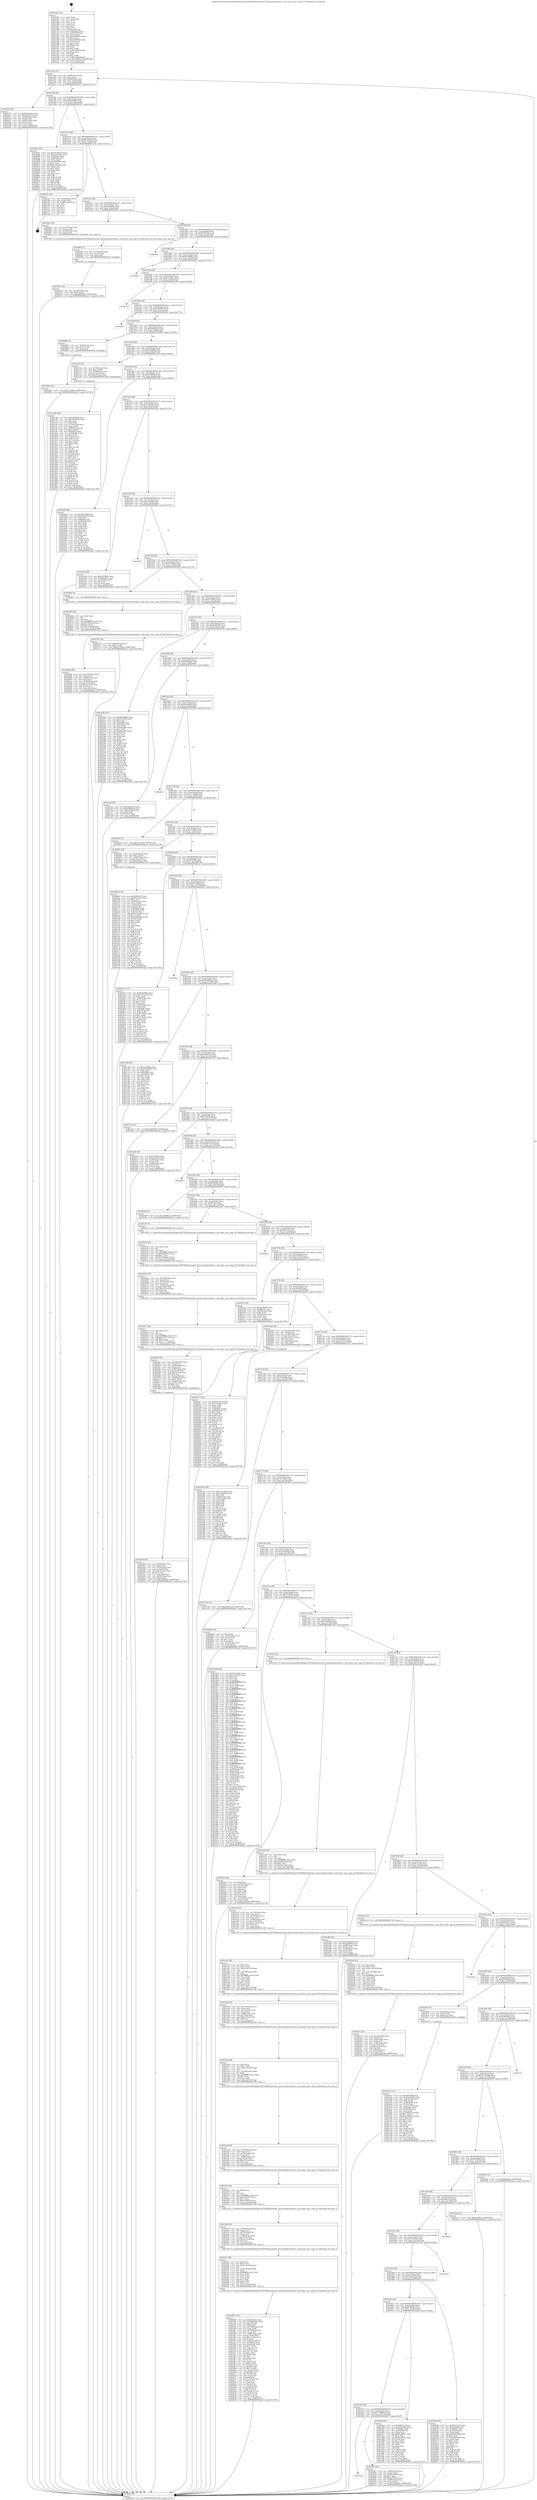 digraph "0x401360" {
  label = "0x401360 (/mnt/c/Users/mathe/Desktop/tcc/POCII/binaries/extr_linuxsoundcoretimer.c_snd_timer_user_copy_id_Final-ollvm.out::main(0))"
  labelloc = "t"
  node[shape=record]

  Entry [label="",width=0.3,height=0.3,shape=circle,fillcolor=black,style=filled]
  "0x4013d4" [label="{
     0x4013d4 [32]\l
     | [instrs]\l
     &nbsp;&nbsp;0x4013d4 \<+6\>: mov -0x98(%rbp),%eax\l
     &nbsp;&nbsp;0x4013da \<+2\>: mov %eax,%ecx\l
     &nbsp;&nbsp;0x4013dc \<+6\>: sub $0x8864a89c,%ecx\l
     &nbsp;&nbsp;0x4013e2 \<+6\>: mov %eax,-0xac(%rbp)\l
     &nbsp;&nbsp;0x4013e8 \<+6\>: mov %ecx,-0xb0(%rbp)\l
     &nbsp;&nbsp;0x4013ee \<+6\>: je 0000000000402527 \<main+0x11c7\>\l
  }"]
  "0x402527" [label="{
     0x402527 [36]\l
     | [instrs]\l
     &nbsp;&nbsp;0x402527 \<+5\>: mov $0x9e050ed4,%eax\l
     &nbsp;&nbsp;0x40252c \<+5\>: mov $0x5ea32274,%ecx\l
     &nbsp;&nbsp;0x402531 \<+4\>: mov -0x38(%rbp),%rdx\l
     &nbsp;&nbsp;0x402535 \<+2\>: mov (%rdx),%esi\l
     &nbsp;&nbsp;0x402537 \<+4\>: mov -0x60(%rbp),%rdx\l
     &nbsp;&nbsp;0x40253b \<+2\>: cmp (%rdx),%esi\l
     &nbsp;&nbsp;0x40253d \<+3\>: cmovl %ecx,%eax\l
     &nbsp;&nbsp;0x402540 \<+6\>: mov %eax,-0x98(%rbp)\l
     &nbsp;&nbsp;0x402546 \<+5\>: jmp 0000000000402ae3 \<main+0x1783\>\l
  }"]
  "0x4013f4" [label="{
     0x4013f4 [28]\l
     | [instrs]\l
     &nbsp;&nbsp;0x4013f4 \<+5\>: jmp 00000000004013f9 \<main+0x99\>\l
     &nbsp;&nbsp;0x4013f9 \<+6\>: mov -0xac(%rbp),%eax\l
     &nbsp;&nbsp;0x4013ff \<+5\>: sub $0x8c2dc000,%eax\l
     &nbsp;&nbsp;0x401404 \<+6\>: mov %eax,-0xb4(%rbp)\l
     &nbsp;&nbsp;0x40140a \<+6\>: je 0000000000402081 \<main+0xd21\>\l
  }"]
  Exit [label="",width=0.3,height=0.3,shape=circle,fillcolor=black,style=filled,peripheries=2]
  "0x402081" [label="{
     0x402081 [91]\l
     | [instrs]\l
     &nbsp;&nbsp;0x402081 \<+5\>: mov $0x9534b193,%eax\l
     &nbsp;&nbsp;0x402086 \<+5\>: mov $0xc917a82b,%ecx\l
     &nbsp;&nbsp;0x40208b \<+7\>: mov 0x40506c,%edx\l
     &nbsp;&nbsp;0x402092 \<+7\>: mov 0x405058,%esi\l
     &nbsp;&nbsp;0x402099 \<+2\>: mov %edx,%edi\l
     &nbsp;&nbsp;0x40209b \<+6\>: sub $0xa1f0729b,%edi\l
     &nbsp;&nbsp;0x4020a1 \<+3\>: sub $0x1,%edi\l
     &nbsp;&nbsp;0x4020a4 \<+6\>: add $0xa1f0729b,%edi\l
     &nbsp;&nbsp;0x4020aa \<+3\>: imul %edi,%edx\l
     &nbsp;&nbsp;0x4020ad \<+3\>: and $0x1,%edx\l
     &nbsp;&nbsp;0x4020b0 \<+3\>: cmp $0x0,%edx\l
     &nbsp;&nbsp;0x4020b3 \<+4\>: sete %r8b\l
     &nbsp;&nbsp;0x4020b7 \<+3\>: cmp $0xa,%esi\l
     &nbsp;&nbsp;0x4020ba \<+4\>: setl %r9b\l
     &nbsp;&nbsp;0x4020be \<+3\>: mov %r8b,%r10b\l
     &nbsp;&nbsp;0x4020c1 \<+3\>: and %r9b,%r10b\l
     &nbsp;&nbsp;0x4020c4 \<+3\>: xor %r9b,%r8b\l
     &nbsp;&nbsp;0x4020c7 \<+3\>: or %r8b,%r10b\l
     &nbsp;&nbsp;0x4020ca \<+4\>: test $0x1,%r10b\l
     &nbsp;&nbsp;0x4020ce \<+3\>: cmovne %ecx,%eax\l
     &nbsp;&nbsp;0x4020d1 \<+6\>: mov %eax,-0x98(%rbp)\l
     &nbsp;&nbsp;0x4020d7 \<+5\>: jmp 0000000000402ae3 \<main+0x1783\>\l
  }"]
  "0x401410" [label="{
     0x401410 [28]\l
     | [instrs]\l
     &nbsp;&nbsp;0x401410 \<+5\>: jmp 0000000000401415 \<main+0xb5\>\l
     &nbsp;&nbsp;0x401415 \<+6\>: mov -0xac(%rbp),%eax\l
     &nbsp;&nbsp;0x40141b \<+5\>: sub $0x92122b36,%eax\l
     &nbsp;&nbsp;0x401420 \<+6\>: mov %eax,-0xb8(%rbp)\l
     &nbsp;&nbsp;0x401426 \<+6\>: je 00000000004027d1 \<main+0x1471\>\l
  }"]
  "0x402695" [label="{
     0x402695 [15]\l
     | [instrs]\l
     &nbsp;&nbsp;0x402695 \<+10\>: movl $0xb175f9c5,-0x98(%rbp)\l
     &nbsp;&nbsp;0x40269f \<+5\>: jmp 0000000000402ae3 \<main+0x1783\>\l
  }"]
  "0x4027d1" [label="{
     0x4027d1 [24]\l
     | [instrs]\l
     &nbsp;&nbsp;0x4027d1 \<+7\>: mov -0x90(%rbp),%rax\l
     &nbsp;&nbsp;0x4027d8 \<+2\>: mov (%rax),%eax\l
     &nbsp;&nbsp;0x4027da \<+4\>: lea -0x28(%rbp),%rsp\l
     &nbsp;&nbsp;0x4027de \<+1\>: pop %rbx\l
     &nbsp;&nbsp;0x4027df \<+2\>: pop %r12\l
     &nbsp;&nbsp;0x4027e1 \<+2\>: pop %r13\l
     &nbsp;&nbsp;0x4027e3 \<+2\>: pop %r14\l
     &nbsp;&nbsp;0x4027e5 \<+2\>: pop %r15\l
     &nbsp;&nbsp;0x4027e7 \<+1\>: pop %rbp\l
     &nbsp;&nbsp;0x4027e8 \<+1\>: ret\l
  }"]
  "0x40142c" [label="{
     0x40142c [28]\l
     | [instrs]\l
     &nbsp;&nbsp;0x40142c \<+5\>: jmp 0000000000401431 \<main+0xd1\>\l
     &nbsp;&nbsp;0x401431 \<+6\>: mov -0xac(%rbp),%eax\l
     &nbsp;&nbsp;0x401437 \<+5\>: sub $0x933afdd4,%eax\l
     &nbsp;&nbsp;0x40143c \<+6\>: mov %eax,-0xbc(%rbp)\l
     &nbsp;&nbsp;0x401442 \<+6\>: je 00000000004024ec \<main+0x118c\>\l
  }"]
  "0x4025c7" [label="{
     0x4025c7 [142]\l
     | [instrs]\l
     &nbsp;&nbsp;0x4025c7 \<+5\>: mov $0xfd151e19,%edx\l
     &nbsp;&nbsp;0x4025cc \<+5\>: mov $0xc7cda0c8,%esi\l
     &nbsp;&nbsp;0x4025d1 \<+3\>: mov $0x1,%r8b\l
     &nbsp;&nbsp;0x4025d4 \<+3\>: xor %r9d,%r9d\l
     &nbsp;&nbsp;0x4025d7 \<+8\>: mov 0x40506c,%r10d\l
     &nbsp;&nbsp;0x4025df \<+8\>: mov 0x405058,%r11d\l
     &nbsp;&nbsp;0x4025e7 \<+4\>: sub $0x1,%r9d\l
     &nbsp;&nbsp;0x4025eb \<+3\>: mov %r10d,%ebx\l
     &nbsp;&nbsp;0x4025ee \<+3\>: add %r9d,%ebx\l
     &nbsp;&nbsp;0x4025f1 \<+4\>: imul %ebx,%r10d\l
     &nbsp;&nbsp;0x4025f5 \<+4\>: and $0x1,%r10d\l
     &nbsp;&nbsp;0x4025f9 \<+4\>: cmp $0x0,%r10d\l
     &nbsp;&nbsp;0x4025fd \<+4\>: sete %r14b\l
     &nbsp;&nbsp;0x402601 \<+4\>: cmp $0xa,%r11d\l
     &nbsp;&nbsp;0x402605 \<+4\>: setl %r15b\l
     &nbsp;&nbsp;0x402609 \<+3\>: mov %r14b,%r12b\l
     &nbsp;&nbsp;0x40260c \<+4\>: xor $0xff,%r12b\l
     &nbsp;&nbsp;0x402610 \<+3\>: mov %r15b,%r13b\l
     &nbsp;&nbsp;0x402613 \<+4\>: xor $0xff,%r13b\l
     &nbsp;&nbsp;0x402617 \<+4\>: xor $0x1,%r8b\l
     &nbsp;&nbsp;0x40261b \<+3\>: mov %r12b,%al\l
     &nbsp;&nbsp;0x40261e \<+2\>: and $0xff,%al\l
     &nbsp;&nbsp;0x402620 \<+3\>: and %r8b,%r14b\l
     &nbsp;&nbsp;0x402623 \<+3\>: mov %r13b,%cl\l
     &nbsp;&nbsp;0x402626 \<+3\>: and $0xff,%cl\l
     &nbsp;&nbsp;0x402629 \<+3\>: and %r8b,%r15b\l
     &nbsp;&nbsp;0x40262c \<+3\>: or %r14b,%al\l
     &nbsp;&nbsp;0x40262f \<+3\>: or %r15b,%cl\l
     &nbsp;&nbsp;0x402632 \<+2\>: xor %cl,%al\l
     &nbsp;&nbsp;0x402634 \<+3\>: or %r13b,%r12b\l
     &nbsp;&nbsp;0x402637 \<+4\>: xor $0xff,%r12b\l
     &nbsp;&nbsp;0x40263b \<+4\>: or $0x1,%r8b\l
     &nbsp;&nbsp;0x40263f \<+3\>: and %r8b,%r12b\l
     &nbsp;&nbsp;0x402642 \<+3\>: or %r12b,%al\l
     &nbsp;&nbsp;0x402645 \<+2\>: test $0x1,%al\l
     &nbsp;&nbsp;0x402647 \<+3\>: cmovne %esi,%edx\l
     &nbsp;&nbsp;0x40264a \<+6\>: mov %edx,-0x98(%rbp)\l
     &nbsp;&nbsp;0x402650 \<+5\>: jmp 0000000000402ae3 \<main+0x1783\>\l
  }"]
  "0x4024ec" [label="{
     0x4024ec [19]\l
     | [instrs]\l
     &nbsp;&nbsp;0x4024ec \<+4\>: mov -0x70(%rbp),%rax\l
     &nbsp;&nbsp;0x4024f0 \<+3\>: mov (%rax),%rdi\l
     &nbsp;&nbsp;0x4024f3 \<+4\>: mov -0x58(%rbp),%rax\l
     &nbsp;&nbsp;0x4024f7 \<+3\>: mov (%rax),%rsi\l
     &nbsp;&nbsp;0x4024fa \<+5\>: call 0000000000401240 \<snd_timer_user_copy_id\>\l
     | [calls]\l
     &nbsp;&nbsp;0x401240 \{1\} (/mnt/c/Users/mathe/Desktop/tcc/POCII/binaries/extr_linuxsoundcoretimer.c_snd_timer_user_copy_id_Final-ollvm.out::snd_timer_user_copy_id)\l
  }"]
  "0x401448" [label="{
     0x401448 [28]\l
     | [instrs]\l
     &nbsp;&nbsp;0x401448 \<+5\>: jmp 000000000040144d \<main+0xed\>\l
     &nbsp;&nbsp;0x40144d \<+6\>: mov -0xac(%rbp),%eax\l
     &nbsp;&nbsp;0x401453 \<+5\>: sub $0x9534b193,%eax\l
     &nbsp;&nbsp;0x401458 \<+6\>: mov %eax,-0xc0(%rbp)\l
     &nbsp;&nbsp;0x40145e \<+6\>: je 0000000000402a48 \<main+0x16e8\>\l
  }"]
  "0x40250e" [label="{
     0x40250e [25]\l
     | [instrs]\l
     &nbsp;&nbsp;0x40250e \<+4\>: mov -0x38(%rbp),%rax\l
     &nbsp;&nbsp;0x402512 \<+6\>: movl $0x0,(%rax)\l
     &nbsp;&nbsp;0x402518 \<+10\>: movl $0x8864a89c,-0x98(%rbp)\l
     &nbsp;&nbsp;0x402522 \<+5\>: jmp 0000000000402ae3 \<main+0x1783\>\l
  }"]
  "0x402a48" [label="{
     0x402a48\l
  }", style=dashed]
  "0x401464" [label="{
     0x401464 [28]\l
     | [instrs]\l
     &nbsp;&nbsp;0x401464 \<+5\>: jmp 0000000000401469 \<main+0x109\>\l
     &nbsp;&nbsp;0x401469 \<+6\>: mov -0xac(%rbp),%eax\l
     &nbsp;&nbsp;0x40146f \<+5\>: sub $0x9b1b88be,%eax\l
     &nbsp;&nbsp;0x401474 \<+6\>: mov %eax,-0xc4(%rbp)\l
     &nbsp;&nbsp;0x40147a \<+6\>: je 0000000000402a82 \<main+0x1722\>\l
  }"]
  "0x4024ff" [label="{
     0x4024ff [15]\l
     | [instrs]\l
     &nbsp;&nbsp;0x4024ff \<+4\>: mov -0x70(%rbp),%rax\l
     &nbsp;&nbsp;0x402503 \<+3\>: mov (%rax),%rax\l
     &nbsp;&nbsp;0x402506 \<+3\>: mov %rax,%rdi\l
     &nbsp;&nbsp;0x402509 \<+5\>: call 0000000000401030 \<free@plt\>\l
     | [calls]\l
     &nbsp;&nbsp;0x401030 \{1\} (unknown)\l
  }"]
  "0x402a82" [label="{
     0x402a82\l
  }", style=dashed]
  "0x401480" [label="{
     0x401480 [28]\l
     | [instrs]\l
     &nbsp;&nbsp;0x401480 \<+5\>: jmp 0000000000401485 \<main+0x125\>\l
     &nbsp;&nbsp;0x401485 \<+6\>: mov -0xac(%rbp),%eax\l
     &nbsp;&nbsp;0x40148b \<+5\>: sub $0x9cb37861,%eax\l
     &nbsp;&nbsp;0x401490 \<+6\>: mov %eax,-0xc8(%rbp)\l
     &nbsp;&nbsp;0x401496 \<+6\>: je 00000000004027e9 \<main+0x1489\>\l
  }"]
  "0x402492" [label="{
     0x402492 [48]\l
     | [instrs]\l
     &nbsp;&nbsp;0x402492 \<+6\>: mov -0x1a4(%rbp),%ecx\l
     &nbsp;&nbsp;0x402498 \<+3\>: imul %eax,%ecx\l
     &nbsp;&nbsp;0x40249b \<+4\>: mov -0x58(%rbp),%rsi\l
     &nbsp;&nbsp;0x40249f \<+3\>: mov (%rsi),%rsi\l
     &nbsp;&nbsp;0x4024a2 \<+4\>: mov -0x50(%rbp),%rdi\l
     &nbsp;&nbsp;0x4024a6 \<+3\>: movslq (%rdi),%rdi\l
     &nbsp;&nbsp;0x4024a9 \<+4\>: imul $0x18,%rdi,%rdi\l
     &nbsp;&nbsp;0x4024ad \<+3\>: add %rdi,%rsi\l
     &nbsp;&nbsp;0x4024b0 \<+3\>: mov %ecx,0x10(%rsi)\l
     &nbsp;&nbsp;0x4024b3 \<+10\>: movl $0x2fb84853,-0x98(%rbp)\l
     &nbsp;&nbsp;0x4024bd \<+5\>: jmp 0000000000402ae3 \<main+0x1783\>\l
  }"]
  "0x4027e9" [label="{
     0x4027e9\l
  }", style=dashed]
  "0x40149c" [label="{
     0x40149c [28]\l
     | [instrs]\l
     &nbsp;&nbsp;0x40149c \<+5\>: jmp 00000000004014a1 \<main+0x141\>\l
     &nbsp;&nbsp;0x4014a1 \<+6\>: mov -0xac(%rbp),%eax\l
     &nbsp;&nbsp;0x4014a7 \<+5\>: sub $0x9cd0361b,%eax\l
     &nbsp;&nbsp;0x4014ac \<+6\>: mov %eax,-0xcc(%rbp)\l
     &nbsp;&nbsp;0x4014b2 \<+6\>: je 0000000000402ad4 \<main+0x1774\>\l
  }"]
  "0x40246a" [label="{
     0x40246a [40]\l
     | [instrs]\l
     &nbsp;&nbsp;0x40246a \<+5\>: mov $0x2,%ecx\l
     &nbsp;&nbsp;0x40246f \<+1\>: cltd\l
     &nbsp;&nbsp;0x402470 \<+2\>: idiv %ecx\l
     &nbsp;&nbsp;0x402472 \<+6\>: imul $0xfffffffe,%edx,%ecx\l
     &nbsp;&nbsp;0x402478 \<+6\>: sub $0x70a22d6,%ecx\l
     &nbsp;&nbsp;0x40247e \<+3\>: add $0x1,%ecx\l
     &nbsp;&nbsp;0x402481 \<+6\>: add $0x70a22d6,%ecx\l
     &nbsp;&nbsp;0x402487 \<+6\>: mov %ecx,-0x1a4(%rbp)\l
     &nbsp;&nbsp;0x40248d \<+5\>: call 0000000000401160 \<next_i\>\l
     | [calls]\l
     &nbsp;&nbsp;0x401160 \{1\} (/mnt/c/Users/mathe/Desktop/tcc/POCII/binaries/extr_linuxsoundcoretimer.c_snd_timer_user_copy_id_Final-ollvm.out::next_i)\l
  }"]
  "0x402ad4" [label="{
     0x402ad4\l
  }", style=dashed]
  "0x4014b8" [label="{
     0x4014b8 [28]\l
     | [instrs]\l
     &nbsp;&nbsp;0x4014b8 \<+5\>: jmp 00000000004014bd \<main+0x15d\>\l
     &nbsp;&nbsp;0x4014bd \<+6\>: mov -0xac(%rbp),%eax\l
     &nbsp;&nbsp;0x4014c3 \<+5\>: sub $0x9e050ed4,%eax\l
     &nbsp;&nbsp;0x4014c8 \<+6\>: mov %eax,-0xd0(%rbp)\l
     &nbsp;&nbsp;0x4014ce \<+6\>: je 0000000000402686 \<main+0x1326\>\l
  }"]
  "0x40231c" [label="{
     0x40231c [52]\l
     | [instrs]\l
     &nbsp;&nbsp;0x40231c \<+6\>: mov -0x1a0(%rbp),%ecx\l
     &nbsp;&nbsp;0x402322 \<+3\>: imul %eax,%ecx\l
     &nbsp;&nbsp;0x402325 \<+4\>: mov -0x58(%rbp),%r8\l
     &nbsp;&nbsp;0x402329 \<+3\>: mov (%r8),%r8\l
     &nbsp;&nbsp;0x40232c \<+4\>: mov -0x50(%rbp),%r9\l
     &nbsp;&nbsp;0x402330 \<+3\>: movslq (%r9),%r9\l
     &nbsp;&nbsp;0x402333 \<+4\>: imul $0x18,%r9,%r9\l
     &nbsp;&nbsp;0x402337 \<+3\>: add %r9,%r8\l
     &nbsp;&nbsp;0x40233a \<+4\>: mov 0x8(%r8),%r8\l
     &nbsp;&nbsp;0x40233e \<+3\>: mov %ecx,(%r8)\l
     &nbsp;&nbsp;0x402341 \<+10\>: movl $0xba00a392,-0x98(%rbp)\l
     &nbsp;&nbsp;0x40234b \<+5\>: jmp 0000000000402ae3 \<main+0x1783\>\l
  }"]
  "0x402686" [label="{
     0x402686 [15]\l
     | [instrs]\l
     &nbsp;&nbsp;0x402686 \<+4\>: mov -0x58(%rbp),%rax\l
     &nbsp;&nbsp;0x40268a \<+3\>: mov (%rax),%rax\l
     &nbsp;&nbsp;0x40268d \<+3\>: mov %rax,%rdi\l
     &nbsp;&nbsp;0x402690 \<+5\>: call 0000000000401030 \<free@plt\>\l
     | [calls]\l
     &nbsp;&nbsp;0x401030 \{1\} (unknown)\l
  }"]
  "0x4014d4" [label="{
     0x4014d4 [28]\l
     | [instrs]\l
     &nbsp;&nbsp;0x4014d4 \<+5\>: jmp 00000000004014d9 \<main+0x179\>\l
     &nbsp;&nbsp;0x4014d9 \<+6\>: mov -0xac(%rbp),%eax\l
     &nbsp;&nbsp;0x4014df \<+5\>: sub $0xa18a0b94,%eax\l
     &nbsp;&nbsp;0x4014e4 \<+6\>: mov %eax,-0xd4(%rbp)\l
     &nbsp;&nbsp;0x4014ea \<+6\>: je 0000000000401cbe \<main+0x95e\>\l
  }"]
  "0x4022e8" [label="{
     0x4022e8 [52]\l
     | [instrs]\l
     &nbsp;&nbsp;0x4022e8 \<+2\>: xor %ecx,%ecx\l
     &nbsp;&nbsp;0x4022ea \<+5\>: mov $0x2,%edx\l
     &nbsp;&nbsp;0x4022ef \<+6\>: mov %edx,-0x19c(%rbp)\l
     &nbsp;&nbsp;0x4022f5 \<+1\>: cltd\l
     &nbsp;&nbsp;0x4022f6 \<+6\>: mov -0x19c(%rbp),%esi\l
     &nbsp;&nbsp;0x4022fc \<+2\>: idiv %esi\l
     &nbsp;&nbsp;0x4022fe \<+6\>: imul $0xfffffffe,%edx,%edx\l
     &nbsp;&nbsp;0x402304 \<+2\>: mov %ecx,%edi\l
     &nbsp;&nbsp;0x402306 \<+2\>: sub %edx,%edi\l
     &nbsp;&nbsp;0x402308 \<+2\>: mov %ecx,%edx\l
     &nbsp;&nbsp;0x40230a \<+3\>: sub $0x1,%edx\l
     &nbsp;&nbsp;0x40230d \<+2\>: add %edx,%edi\l
     &nbsp;&nbsp;0x40230f \<+2\>: sub %edi,%ecx\l
     &nbsp;&nbsp;0x402311 \<+6\>: mov %ecx,-0x1a0(%rbp)\l
     &nbsp;&nbsp;0x402317 \<+5\>: call 0000000000401160 \<next_i\>\l
     | [calls]\l
     &nbsp;&nbsp;0x401160 \{1\} (/mnt/c/Users/mathe/Desktop/tcc/POCII/binaries/extr_linuxsoundcoretimer.c_snd_timer_user_copy_id_Final-ollvm.out::next_i)\l
  }"]
  "0x401cbe" [label="{
     0x401cbe [26]\l
     | [instrs]\l
     &nbsp;&nbsp;0x401cbe \<+4\>: mov -0x78(%rbp),%rax\l
     &nbsp;&nbsp;0x401cc2 \<+6\>: movl $0x1,(%rax)\l
     &nbsp;&nbsp;0x401cc8 \<+4\>: mov -0x78(%rbp),%rax\l
     &nbsp;&nbsp;0x401ccc \<+3\>: movslq (%rax),%rax\l
     &nbsp;&nbsp;0x401ccf \<+4\>: imul $0x14,%rax,%rdi\l
     &nbsp;&nbsp;0x401cd3 \<+5\>: call 0000000000401050 \<malloc@plt\>\l
     | [calls]\l
     &nbsp;&nbsp;0x401050 \{1\} (unknown)\l
  }"]
  "0x4014f0" [label="{
     0x4014f0 [28]\l
     | [instrs]\l
     &nbsp;&nbsp;0x4014f0 \<+5\>: jmp 00000000004014f5 \<main+0x195\>\l
     &nbsp;&nbsp;0x4014f5 \<+6\>: mov -0xac(%rbp),%eax\l
     &nbsp;&nbsp;0x4014fb \<+5\>: sub $0xa30f906c,%eax\l
     &nbsp;&nbsp;0x401500 \<+6\>: mov %eax,-0xd8(%rbp)\l
     &nbsp;&nbsp;0x401506 \<+6\>: je 0000000000401b63 \<main+0x803\>\l
  }"]
  "0x40228d" [label="{
     0x40228d [50]\l
     | [instrs]\l
     &nbsp;&nbsp;0x40228d \<+4\>: mov -0x58(%rbp),%rsi\l
     &nbsp;&nbsp;0x402291 \<+3\>: mov (%rsi),%rsi\l
     &nbsp;&nbsp;0x402294 \<+4\>: mov -0x50(%rbp),%rdi\l
     &nbsp;&nbsp;0x402298 \<+3\>: movslq (%rdi),%rdi\l
     &nbsp;&nbsp;0x40229b \<+4\>: imul $0x18,%rdi,%rdi\l
     &nbsp;&nbsp;0x40229f \<+3\>: add %rdi,%rsi\l
     &nbsp;&nbsp;0x4022a2 \<+4\>: mov %rax,0x8(%rsi)\l
     &nbsp;&nbsp;0x4022a6 \<+4\>: mov -0x40(%rbp),%rax\l
     &nbsp;&nbsp;0x4022aa \<+6\>: movl $0x0,(%rax)\l
     &nbsp;&nbsp;0x4022b0 \<+10\>: movl $0xf392fe40,-0x98(%rbp)\l
     &nbsp;&nbsp;0x4022ba \<+5\>: jmp 0000000000402ae3 \<main+0x1783\>\l
  }"]
  "0x401b63" [label="{
     0x401b63 [86]\l
     | [instrs]\l
     &nbsp;&nbsp;0x401b63 \<+5\>: mov $0xe4f7e46f,%eax\l
     &nbsp;&nbsp;0x401b68 \<+5\>: mov $0x49b3243d,%ecx\l
     &nbsp;&nbsp;0x401b6d \<+2\>: xor %edx,%edx\l
     &nbsp;&nbsp;0x401b6f \<+7\>: mov 0x40506c,%esi\l
     &nbsp;&nbsp;0x401b76 \<+7\>: mov 0x405058,%edi\l
     &nbsp;&nbsp;0x401b7d \<+3\>: sub $0x1,%edx\l
     &nbsp;&nbsp;0x401b80 \<+3\>: mov %esi,%r8d\l
     &nbsp;&nbsp;0x401b83 \<+3\>: add %edx,%r8d\l
     &nbsp;&nbsp;0x401b86 \<+4\>: imul %r8d,%esi\l
     &nbsp;&nbsp;0x401b8a \<+3\>: and $0x1,%esi\l
     &nbsp;&nbsp;0x401b8d \<+3\>: cmp $0x0,%esi\l
     &nbsp;&nbsp;0x401b90 \<+4\>: sete %r9b\l
     &nbsp;&nbsp;0x401b94 \<+3\>: cmp $0xa,%edi\l
     &nbsp;&nbsp;0x401b97 \<+4\>: setl %r10b\l
     &nbsp;&nbsp;0x401b9b \<+3\>: mov %r9b,%r11b\l
     &nbsp;&nbsp;0x401b9e \<+3\>: and %r10b,%r11b\l
     &nbsp;&nbsp;0x401ba1 \<+3\>: xor %r10b,%r9b\l
     &nbsp;&nbsp;0x401ba4 \<+3\>: or %r9b,%r11b\l
     &nbsp;&nbsp;0x401ba7 \<+4\>: test $0x1,%r11b\l
     &nbsp;&nbsp;0x401bab \<+3\>: cmovne %ecx,%eax\l
     &nbsp;&nbsp;0x401bae \<+6\>: mov %eax,-0x98(%rbp)\l
     &nbsp;&nbsp;0x401bb4 \<+5\>: jmp 0000000000402ae3 \<main+0x1783\>\l
  }"]
  "0x40150c" [label="{
     0x40150c [28]\l
     | [instrs]\l
     &nbsp;&nbsp;0x40150c \<+5\>: jmp 0000000000401511 \<main+0x1b1\>\l
     &nbsp;&nbsp;0x401511 \<+6\>: mov -0xac(%rbp),%eax\l
     &nbsp;&nbsp;0x401517 \<+5\>: sub $0xa7245322,%eax\l
     &nbsp;&nbsp;0x40151c \<+6\>: mov %eax,-0xdc(%rbp)\l
     &nbsp;&nbsp;0x401522 \<+6\>: je 0000000000401b24 \<main+0x7c4\>\l
  }"]
  "0x40224f" [label="{
     0x40224f [62]\l
     | [instrs]\l
     &nbsp;&nbsp;0x40224f \<+6\>: mov -0x198(%rbp),%ecx\l
     &nbsp;&nbsp;0x402255 \<+3\>: imul %eax,%ecx\l
     &nbsp;&nbsp;0x402258 \<+4\>: mov -0x58(%rbp),%rsi\l
     &nbsp;&nbsp;0x40225c \<+3\>: mov (%rsi),%rsi\l
     &nbsp;&nbsp;0x40225f \<+4\>: mov -0x50(%rbp),%rdi\l
     &nbsp;&nbsp;0x402263 \<+3\>: movslq (%rdi),%rdi\l
     &nbsp;&nbsp;0x402266 \<+4\>: imul $0x18,%rdi,%rdi\l
     &nbsp;&nbsp;0x40226a \<+3\>: add %rdi,%rsi\l
     &nbsp;&nbsp;0x40226d \<+3\>: mov %ecx,0x4(%rsi)\l
     &nbsp;&nbsp;0x402270 \<+4\>: mov -0x48(%rbp),%rsi\l
     &nbsp;&nbsp;0x402274 \<+6\>: movl $0x1,(%rsi)\l
     &nbsp;&nbsp;0x40227a \<+4\>: mov -0x48(%rbp),%rsi\l
     &nbsp;&nbsp;0x40227e \<+3\>: movslq (%rsi),%rsi\l
     &nbsp;&nbsp;0x402281 \<+4\>: shl $0x2,%rsi\l
     &nbsp;&nbsp;0x402285 \<+3\>: mov %rsi,%rdi\l
     &nbsp;&nbsp;0x402288 \<+5\>: call 0000000000401050 \<malloc@plt\>\l
     | [calls]\l
     &nbsp;&nbsp;0x401050 \{1\} (unknown)\l
  }"]
  "0x401b24" [label="{
     0x401b24 [30]\l
     | [instrs]\l
     &nbsp;&nbsp;0x401b24 \<+5\>: mov $0xa30f906c,%eax\l
     &nbsp;&nbsp;0x401b29 \<+5\>: mov $0x494eab72,%ecx\l
     &nbsp;&nbsp;0x401b2e \<+3\>: mov -0x2d(%rbp),%dl\l
     &nbsp;&nbsp;0x401b31 \<+3\>: test $0x1,%dl\l
     &nbsp;&nbsp;0x401b34 \<+3\>: cmovne %ecx,%eax\l
     &nbsp;&nbsp;0x401b37 \<+6\>: mov %eax,-0x98(%rbp)\l
     &nbsp;&nbsp;0x401b3d \<+5\>: jmp 0000000000402ae3 \<main+0x1783\>\l
  }"]
  "0x401528" [label="{
     0x401528 [28]\l
     | [instrs]\l
     &nbsp;&nbsp;0x401528 \<+5\>: jmp 000000000040152d \<main+0x1cd\>\l
     &nbsp;&nbsp;0x40152d \<+6\>: mov -0xac(%rbp),%eax\l
     &nbsp;&nbsp;0x401533 \<+5\>: sub $0xaecfad4b,%eax\l
     &nbsp;&nbsp;0x401538 \<+6\>: mov %eax,-0xe0(%rbp)\l
     &nbsp;&nbsp;0x40153e \<+6\>: je 0000000000402861 \<main+0x1501\>\l
  }"]
  "0x402227" [label="{
     0x402227 [40]\l
     | [instrs]\l
     &nbsp;&nbsp;0x402227 \<+5\>: mov $0x2,%ecx\l
     &nbsp;&nbsp;0x40222c \<+1\>: cltd\l
     &nbsp;&nbsp;0x40222d \<+2\>: idiv %ecx\l
     &nbsp;&nbsp;0x40222f \<+6\>: imul $0xfffffffe,%edx,%ecx\l
     &nbsp;&nbsp;0x402235 \<+6\>: add $0xc3777718,%ecx\l
     &nbsp;&nbsp;0x40223b \<+3\>: add $0x1,%ecx\l
     &nbsp;&nbsp;0x40223e \<+6\>: sub $0xc3777718,%ecx\l
     &nbsp;&nbsp;0x402244 \<+6\>: mov %ecx,-0x198(%rbp)\l
     &nbsp;&nbsp;0x40224a \<+5\>: call 0000000000401160 \<next_i\>\l
     | [calls]\l
     &nbsp;&nbsp;0x401160 \{1\} (/mnt/c/Users/mathe/Desktop/tcc/POCII/binaries/extr_linuxsoundcoretimer.c_snd_timer_user_copy_id_Final-ollvm.out::next_i)\l
  }"]
  "0x402861" [label="{
     0x402861\l
  }", style=dashed]
  "0x401544" [label="{
     0x401544 [28]\l
     | [instrs]\l
     &nbsp;&nbsp;0x401544 \<+5\>: jmp 0000000000401549 \<main+0x1e9\>\l
     &nbsp;&nbsp;0x401549 \<+6\>: mov -0xac(%rbp),%eax\l
     &nbsp;&nbsp;0x40154f \<+5\>: sub $0xb15942af,%eax\l
     &nbsp;&nbsp;0x401554 \<+6\>: mov %eax,-0xe4(%rbp)\l
     &nbsp;&nbsp;0x40155a \<+6\>: je 0000000000402465 \<main+0x1105\>\l
  }"]
  "0x402202" [label="{
     0x402202 [37]\l
     | [instrs]\l
     &nbsp;&nbsp;0x402202 \<+6\>: mov -0x194(%rbp),%ecx\l
     &nbsp;&nbsp;0x402208 \<+3\>: imul %eax,%ecx\l
     &nbsp;&nbsp;0x40220b \<+4\>: mov -0x58(%rbp),%rsi\l
     &nbsp;&nbsp;0x40220f \<+3\>: mov (%rsi),%rsi\l
     &nbsp;&nbsp;0x402212 \<+4\>: mov -0x50(%rbp),%rdi\l
     &nbsp;&nbsp;0x402216 \<+3\>: movslq (%rdi),%rdi\l
     &nbsp;&nbsp;0x402219 \<+4\>: imul $0x18,%rdi,%rdi\l
     &nbsp;&nbsp;0x40221d \<+3\>: add %rdi,%rsi\l
     &nbsp;&nbsp;0x402220 \<+2\>: mov %ecx,(%rsi)\l
     &nbsp;&nbsp;0x402222 \<+5\>: call 0000000000401160 \<next_i\>\l
     | [calls]\l
     &nbsp;&nbsp;0x401160 \{1\} (/mnt/c/Users/mathe/Desktop/tcc/POCII/binaries/extr_linuxsoundcoretimer.c_snd_timer_user_copy_id_Final-ollvm.out::next_i)\l
  }"]
  "0x402465" [label="{
     0x402465 [5]\l
     | [instrs]\l
     &nbsp;&nbsp;0x402465 \<+5\>: call 0000000000401160 \<next_i\>\l
     | [calls]\l
     &nbsp;&nbsp;0x401160 \{1\} (/mnt/c/Users/mathe/Desktop/tcc/POCII/binaries/extr_linuxsoundcoretimer.c_snd_timer_user_copy_id_Final-ollvm.out::next_i)\l
  }"]
  "0x401560" [label="{
     0x401560 [28]\l
     | [instrs]\l
     &nbsp;&nbsp;0x401560 \<+5\>: jmp 0000000000401565 \<main+0x205\>\l
     &nbsp;&nbsp;0x401565 \<+6\>: mov -0xac(%rbp),%eax\l
     &nbsp;&nbsp;0x40156b \<+5\>: sub $0xb175f9c5,%eax\l
     &nbsp;&nbsp;0x401570 \<+6\>: mov %eax,-0xe8(%rbp)\l
     &nbsp;&nbsp;0x401576 \<+6\>: je 00000000004027b5 \<main+0x1455\>\l
  }"]
  "0x4021da" [label="{
     0x4021da [40]\l
     | [instrs]\l
     &nbsp;&nbsp;0x4021da \<+5\>: mov $0x2,%ecx\l
     &nbsp;&nbsp;0x4021df \<+1\>: cltd\l
     &nbsp;&nbsp;0x4021e0 \<+2\>: idiv %ecx\l
     &nbsp;&nbsp;0x4021e2 \<+6\>: imul $0xfffffffe,%edx,%ecx\l
     &nbsp;&nbsp;0x4021e8 \<+6\>: sub $0xc58d4bc7,%ecx\l
     &nbsp;&nbsp;0x4021ee \<+3\>: add $0x1,%ecx\l
     &nbsp;&nbsp;0x4021f1 \<+6\>: add $0xc58d4bc7,%ecx\l
     &nbsp;&nbsp;0x4021f7 \<+6\>: mov %ecx,-0x194(%rbp)\l
     &nbsp;&nbsp;0x4021fd \<+5\>: call 0000000000401160 \<next_i\>\l
     | [calls]\l
     &nbsp;&nbsp;0x401160 \{1\} (/mnt/c/Users/mathe/Desktop/tcc/POCII/binaries/extr_linuxsoundcoretimer.c_snd_timer_user_copy_id_Final-ollvm.out::next_i)\l
  }"]
  "0x4027b5" [label="{
     0x4027b5 [28]\l
     | [instrs]\l
     &nbsp;&nbsp;0x4027b5 \<+7\>: mov -0x90(%rbp),%rax\l
     &nbsp;&nbsp;0x4027bc \<+6\>: movl $0x0,(%rax)\l
     &nbsp;&nbsp;0x4027c2 \<+10\>: movl $0x92122b36,-0x98(%rbp)\l
     &nbsp;&nbsp;0x4027cc \<+5\>: jmp 0000000000402ae3 \<main+0x1783\>\l
  }"]
  "0x40157c" [label="{
     0x40157c [28]\l
     | [instrs]\l
     &nbsp;&nbsp;0x40157c \<+5\>: jmp 0000000000401581 \<main+0x221\>\l
     &nbsp;&nbsp;0x401581 \<+6\>: mov -0xac(%rbp),%eax\l
     &nbsp;&nbsp;0x401587 \<+5\>: sub $0xba00a392,%eax\l
     &nbsp;&nbsp;0x40158c \<+6\>: mov %eax,-0xec(%rbp)\l
     &nbsp;&nbsp;0x401592 \<+6\>: je 0000000000402350 \<main+0xff0\>\l
  }"]
  "0x4020f6" [label="{
     0x4020f6 [172]\l
     | [instrs]\l
     &nbsp;&nbsp;0x4020f6 \<+5\>: mov $0x9534b193,%ecx\l
     &nbsp;&nbsp;0x4020fb \<+5\>: mov $0x53732f33,%edx\l
     &nbsp;&nbsp;0x402100 \<+3\>: mov $0x1,%sil\l
     &nbsp;&nbsp;0x402103 \<+4\>: mov -0x58(%rbp),%rdi\l
     &nbsp;&nbsp;0x402107 \<+3\>: mov %rax,(%rdi)\l
     &nbsp;&nbsp;0x40210a \<+4\>: mov -0x50(%rbp),%rax\l
     &nbsp;&nbsp;0x40210e \<+6\>: movl $0x0,(%rax)\l
     &nbsp;&nbsp;0x402114 \<+8\>: mov 0x40506c,%r8d\l
     &nbsp;&nbsp;0x40211c \<+8\>: mov 0x405058,%r9d\l
     &nbsp;&nbsp;0x402124 \<+3\>: mov %r8d,%r10d\l
     &nbsp;&nbsp;0x402127 \<+7\>: add $0xed19b0db,%r10d\l
     &nbsp;&nbsp;0x40212e \<+4\>: sub $0x1,%r10d\l
     &nbsp;&nbsp;0x402132 \<+7\>: sub $0xed19b0db,%r10d\l
     &nbsp;&nbsp;0x402139 \<+4\>: imul %r10d,%r8d\l
     &nbsp;&nbsp;0x40213d \<+4\>: and $0x1,%r8d\l
     &nbsp;&nbsp;0x402141 \<+4\>: cmp $0x0,%r8d\l
     &nbsp;&nbsp;0x402145 \<+4\>: sete %r11b\l
     &nbsp;&nbsp;0x402149 \<+4\>: cmp $0xa,%r9d\l
     &nbsp;&nbsp;0x40214d \<+3\>: setl %bl\l
     &nbsp;&nbsp;0x402150 \<+3\>: mov %r11b,%r14b\l
     &nbsp;&nbsp;0x402153 \<+4\>: xor $0xff,%r14b\l
     &nbsp;&nbsp;0x402157 \<+3\>: mov %bl,%r15b\l
     &nbsp;&nbsp;0x40215a \<+4\>: xor $0xff,%r15b\l
     &nbsp;&nbsp;0x40215e \<+4\>: xor $0x1,%sil\l
     &nbsp;&nbsp;0x402162 \<+3\>: mov %r14b,%r12b\l
     &nbsp;&nbsp;0x402165 \<+4\>: and $0xff,%r12b\l
     &nbsp;&nbsp;0x402169 \<+3\>: and %sil,%r11b\l
     &nbsp;&nbsp;0x40216c \<+3\>: mov %r15b,%r13b\l
     &nbsp;&nbsp;0x40216f \<+4\>: and $0xff,%r13b\l
     &nbsp;&nbsp;0x402173 \<+3\>: and %sil,%bl\l
     &nbsp;&nbsp;0x402176 \<+3\>: or %r11b,%r12b\l
     &nbsp;&nbsp;0x402179 \<+3\>: or %bl,%r13b\l
     &nbsp;&nbsp;0x40217c \<+3\>: xor %r13b,%r12b\l
     &nbsp;&nbsp;0x40217f \<+3\>: or %r15b,%r14b\l
     &nbsp;&nbsp;0x402182 \<+4\>: xor $0xff,%r14b\l
     &nbsp;&nbsp;0x402186 \<+4\>: or $0x1,%sil\l
     &nbsp;&nbsp;0x40218a \<+3\>: and %sil,%r14b\l
     &nbsp;&nbsp;0x40218d \<+3\>: or %r14b,%r12b\l
     &nbsp;&nbsp;0x402190 \<+4\>: test $0x1,%r12b\l
     &nbsp;&nbsp;0x402194 \<+3\>: cmovne %edx,%ecx\l
     &nbsp;&nbsp;0x402197 \<+6\>: mov %ecx,-0x98(%rbp)\l
     &nbsp;&nbsp;0x40219d \<+5\>: jmp 0000000000402ae3 \<main+0x1783\>\l
  }"]
  "0x402350" [label="{
     0x402350 [147]\l
     | [instrs]\l
     &nbsp;&nbsp;0x402350 \<+5\>: mov $0x9b1b88be,%eax\l
     &nbsp;&nbsp;0x402355 \<+5\>: mov $0xcf3507fd,%ecx\l
     &nbsp;&nbsp;0x40235a \<+2\>: mov $0x1,%dl\l
     &nbsp;&nbsp;0x40235c \<+7\>: mov 0x40506c,%esi\l
     &nbsp;&nbsp;0x402363 \<+7\>: mov 0x405058,%edi\l
     &nbsp;&nbsp;0x40236a \<+3\>: mov %esi,%r8d\l
     &nbsp;&nbsp;0x40236d \<+7\>: add $0x4fe0c99d,%r8d\l
     &nbsp;&nbsp;0x402374 \<+4\>: sub $0x1,%r8d\l
     &nbsp;&nbsp;0x402378 \<+7\>: sub $0x4fe0c99d,%r8d\l
     &nbsp;&nbsp;0x40237f \<+4\>: imul %r8d,%esi\l
     &nbsp;&nbsp;0x402383 \<+3\>: and $0x1,%esi\l
     &nbsp;&nbsp;0x402386 \<+3\>: cmp $0x0,%esi\l
     &nbsp;&nbsp;0x402389 \<+4\>: sete %r9b\l
     &nbsp;&nbsp;0x40238d \<+3\>: cmp $0xa,%edi\l
     &nbsp;&nbsp;0x402390 \<+4\>: setl %r10b\l
     &nbsp;&nbsp;0x402394 \<+3\>: mov %r9b,%r11b\l
     &nbsp;&nbsp;0x402397 \<+4\>: xor $0xff,%r11b\l
     &nbsp;&nbsp;0x40239b \<+3\>: mov %r10b,%bl\l
     &nbsp;&nbsp;0x40239e \<+3\>: xor $0xff,%bl\l
     &nbsp;&nbsp;0x4023a1 \<+3\>: xor $0x0,%dl\l
     &nbsp;&nbsp;0x4023a4 \<+3\>: mov %r11b,%r14b\l
     &nbsp;&nbsp;0x4023a7 \<+4\>: and $0x0,%r14b\l
     &nbsp;&nbsp;0x4023ab \<+3\>: and %dl,%r9b\l
     &nbsp;&nbsp;0x4023ae \<+3\>: mov %bl,%r15b\l
     &nbsp;&nbsp;0x4023b1 \<+4\>: and $0x0,%r15b\l
     &nbsp;&nbsp;0x4023b5 \<+3\>: and %dl,%r10b\l
     &nbsp;&nbsp;0x4023b8 \<+3\>: or %r9b,%r14b\l
     &nbsp;&nbsp;0x4023bb \<+3\>: or %r10b,%r15b\l
     &nbsp;&nbsp;0x4023be \<+3\>: xor %r15b,%r14b\l
     &nbsp;&nbsp;0x4023c1 \<+3\>: or %bl,%r11b\l
     &nbsp;&nbsp;0x4023c4 \<+4\>: xor $0xff,%r11b\l
     &nbsp;&nbsp;0x4023c8 \<+3\>: or $0x0,%dl\l
     &nbsp;&nbsp;0x4023cb \<+3\>: and %dl,%r11b\l
     &nbsp;&nbsp;0x4023ce \<+3\>: or %r11b,%r14b\l
     &nbsp;&nbsp;0x4023d1 \<+4\>: test $0x1,%r14b\l
     &nbsp;&nbsp;0x4023d5 \<+3\>: cmovne %ecx,%eax\l
     &nbsp;&nbsp;0x4023d8 \<+6\>: mov %eax,-0x98(%rbp)\l
     &nbsp;&nbsp;0x4023de \<+5\>: jmp 0000000000402ae3 \<main+0x1783\>\l
  }"]
  "0x401598" [label="{
     0x401598 [28]\l
     | [instrs]\l
     &nbsp;&nbsp;0x401598 \<+5\>: jmp 000000000040159d \<main+0x23d\>\l
     &nbsp;&nbsp;0x40159d \<+6\>: mov -0xac(%rbp),%eax\l
     &nbsp;&nbsp;0x4015a3 \<+5\>: sub $0xba8291a4,%eax\l
     &nbsp;&nbsp;0x4015a8 \<+6\>: mov %eax,-0xf0(%rbp)\l
     &nbsp;&nbsp;0x4015ae \<+6\>: je 0000000000401c4a \<main+0x8ea\>\l
  }"]
  "0x401934" [label="{
     0x401934\l
  }", style=dashed]
  "0x401c4a" [label="{
     0x401c4a [30]\l
     | [instrs]\l
     &nbsp;&nbsp;0x401c4a \<+5\>: mov $0x589ac320,%eax\l
     &nbsp;&nbsp;0x401c4f \<+5\>: mov $0xe95d6b2d,%ecx\l
     &nbsp;&nbsp;0x401c54 \<+3\>: mov -0x2c(%rbp),%edx\l
     &nbsp;&nbsp;0x401c57 \<+3\>: cmp $0x0,%edx\l
     &nbsp;&nbsp;0x401c5a \<+3\>: cmove %ecx,%eax\l
     &nbsp;&nbsp;0x401c5d \<+6\>: mov %eax,-0x98(%rbp)\l
     &nbsp;&nbsp;0x401c63 \<+5\>: jmp 0000000000402ae3 \<main+0x1783\>\l
  }"]
  "0x4015b4" [label="{
     0x4015b4 [28]\l
     | [instrs]\l
     &nbsp;&nbsp;0x4015b4 \<+5\>: jmp 00000000004015b9 \<main+0x259\>\l
     &nbsp;&nbsp;0x4015b9 \<+6\>: mov -0xac(%rbp),%eax\l
     &nbsp;&nbsp;0x4015bf \<+5\>: sub $0xbdce6a50,%eax\l
     &nbsp;&nbsp;0x4015c4 \<+6\>: mov %eax,-0xf4(%rbp)\l
     &nbsp;&nbsp;0x4015ca \<+6\>: je 00000000004026b3 \<main+0x1353\>\l
  }"]
  "0x402057" [label="{
     0x402057 [42]\l
     | [instrs]\l
     &nbsp;&nbsp;0x402057 \<+4\>: mov -0x68(%rbp),%rax\l
     &nbsp;&nbsp;0x40205b \<+2\>: mov (%rax),%ecx\l
     &nbsp;&nbsp;0x40205d \<+6\>: sub $0x8210055e,%ecx\l
     &nbsp;&nbsp;0x402063 \<+3\>: add $0x1,%ecx\l
     &nbsp;&nbsp;0x402066 \<+6\>: add $0x8210055e,%ecx\l
     &nbsp;&nbsp;0x40206c \<+4\>: mov -0x68(%rbp),%rax\l
     &nbsp;&nbsp;0x402070 \<+2\>: mov %ecx,(%rax)\l
     &nbsp;&nbsp;0x402072 \<+10\>: movl $0x3e654628,-0x98(%rbp)\l
     &nbsp;&nbsp;0x40207c \<+5\>: jmp 0000000000402ae3 \<main+0x1783\>\l
  }"]
  "0x4026b3" [label="{
     0x4026b3\l
  }", style=dashed]
  "0x4015d0" [label="{
     0x4015d0 [28]\l
     | [instrs]\l
     &nbsp;&nbsp;0x4015d0 \<+5\>: jmp 00000000004015d5 \<main+0x275\>\l
     &nbsp;&nbsp;0x4015d5 \<+6\>: mov -0xac(%rbp),%eax\l
     &nbsp;&nbsp;0x4015db \<+5\>: sub $0xc7cda0c8,%eax\l
     &nbsp;&nbsp;0x4015e0 \<+6\>: mov %eax,-0xf8(%rbp)\l
     &nbsp;&nbsp;0x4015e6 \<+6\>: je 0000000000402655 \<main+0x12f5\>\l
  }"]
  "0x401f96" [label="{
     0x401f96 [178]\l
     | [instrs]\l
     &nbsp;&nbsp;0x401f96 \<+5\>: mov $0x48813ce,%ecx\l
     &nbsp;&nbsp;0x401f9b \<+5\>: mov $0xfd5b090c,%edx\l
     &nbsp;&nbsp;0x401fa0 \<+3\>: mov $0x1,%r10b\l
     &nbsp;&nbsp;0x401fa3 \<+3\>: xor %r8d,%r8d\l
     &nbsp;&nbsp;0x401fa6 \<+7\>: mov -0x190(%rbp),%r9d\l
     &nbsp;&nbsp;0x401fad \<+4\>: imul %eax,%r9d\l
     &nbsp;&nbsp;0x401fb1 \<+4\>: mov -0x70(%rbp),%rsi\l
     &nbsp;&nbsp;0x401fb5 \<+3\>: mov (%rsi),%rsi\l
     &nbsp;&nbsp;0x401fb8 \<+4\>: mov -0x68(%rbp),%rdi\l
     &nbsp;&nbsp;0x401fbc \<+3\>: movslq (%rdi),%rdi\l
     &nbsp;&nbsp;0x401fbf \<+4\>: imul $0x14,%rdi,%rdi\l
     &nbsp;&nbsp;0x401fc3 \<+3\>: add %rdi,%rsi\l
     &nbsp;&nbsp;0x401fc6 \<+4\>: mov %r9d,0x10(%rsi)\l
     &nbsp;&nbsp;0x401fca \<+7\>: mov 0x40506c,%eax\l
     &nbsp;&nbsp;0x401fd1 \<+8\>: mov 0x405058,%r9d\l
     &nbsp;&nbsp;0x401fd9 \<+4\>: sub $0x1,%r8d\l
     &nbsp;&nbsp;0x401fdd \<+3\>: mov %eax,%r11d\l
     &nbsp;&nbsp;0x401fe0 \<+3\>: add %r8d,%r11d\l
     &nbsp;&nbsp;0x401fe3 \<+4\>: imul %r11d,%eax\l
     &nbsp;&nbsp;0x401fe7 \<+3\>: and $0x1,%eax\l
     &nbsp;&nbsp;0x401fea \<+3\>: cmp $0x0,%eax\l
     &nbsp;&nbsp;0x401fed \<+3\>: sete %bl\l
     &nbsp;&nbsp;0x401ff0 \<+4\>: cmp $0xa,%r9d\l
     &nbsp;&nbsp;0x401ff4 \<+4\>: setl %r14b\l
     &nbsp;&nbsp;0x401ff8 \<+3\>: mov %bl,%r15b\l
     &nbsp;&nbsp;0x401ffb \<+4\>: xor $0xff,%r15b\l
     &nbsp;&nbsp;0x401fff \<+3\>: mov %r14b,%r12b\l
     &nbsp;&nbsp;0x402002 \<+4\>: xor $0xff,%r12b\l
     &nbsp;&nbsp;0x402006 \<+4\>: xor $0x1,%r10b\l
     &nbsp;&nbsp;0x40200a \<+3\>: mov %r15b,%r13b\l
     &nbsp;&nbsp;0x40200d \<+4\>: and $0xff,%r13b\l
     &nbsp;&nbsp;0x402011 \<+3\>: and %r10b,%bl\l
     &nbsp;&nbsp;0x402014 \<+3\>: mov %r12b,%al\l
     &nbsp;&nbsp;0x402017 \<+2\>: and $0xff,%al\l
     &nbsp;&nbsp;0x402019 \<+3\>: and %r10b,%r14b\l
     &nbsp;&nbsp;0x40201c \<+3\>: or %bl,%r13b\l
     &nbsp;&nbsp;0x40201f \<+3\>: or %r14b,%al\l
     &nbsp;&nbsp;0x402022 \<+3\>: xor %al,%r13b\l
     &nbsp;&nbsp;0x402025 \<+3\>: or %r12b,%r15b\l
     &nbsp;&nbsp;0x402028 \<+4\>: xor $0xff,%r15b\l
     &nbsp;&nbsp;0x40202c \<+4\>: or $0x1,%r10b\l
     &nbsp;&nbsp;0x402030 \<+3\>: and %r10b,%r15b\l
     &nbsp;&nbsp;0x402033 \<+3\>: or %r15b,%r13b\l
     &nbsp;&nbsp;0x402036 \<+4\>: test $0x1,%r13b\l
     &nbsp;&nbsp;0x40203a \<+3\>: cmovne %edx,%ecx\l
     &nbsp;&nbsp;0x40203d \<+6\>: mov %ecx,-0x98(%rbp)\l
     &nbsp;&nbsp;0x402043 \<+5\>: jmp 0000000000402ae3 \<main+0x1783\>\l
  }"]
  "0x402655" [label="{
     0x402655 [15]\l
     | [instrs]\l
     &nbsp;&nbsp;0x402655 \<+10\>: movl $0x1e27c655,-0x98(%rbp)\l
     &nbsp;&nbsp;0x40265f \<+5\>: jmp 0000000000402ae3 \<main+0x1783\>\l
  }"]
  "0x4015ec" [label="{
     0x4015ec [28]\l
     | [instrs]\l
     &nbsp;&nbsp;0x4015ec \<+5\>: jmp 00000000004015f1 \<main+0x291\>\l
     &nbsp;&nbsp;0x4015f1 \<+6\>: mov -0xac(%rbp),%eax\l
     &nbsp;&nbsp;0x4015f7 \<+5\>: sub $0xc917a82b,%eax\l
     &nbsp;&nbsp;0x4015fc \<+6\>: mov %eax,-0xfc(%rbp)\l
     &nbsp;&nbsp;0x401602 \<+6\>: je 00000000004020dc \<main+0xd7c\>\l
  }"]
  "0x401f5c" [label="{
     0x401f5c [58]\l
     | [instrs]\l
     &nbsp;&nbsp;0x401f5c \<+2\>: xor %ecx,%ecx\l
     &nbsp;&nbsp;0x401f5e \<+5\>: mov $0x2,%edx\l
     &nbsp;&nbsp;0x401f63 \<+6\>: mov %edx,-0x18c(%rbp)\l
     &nbsp;&nbsp;0x401f69 \<+1\>: cltd\l
     &nbsp;&nbsp;0x401f6a \<+7\>: mov -0x18c(%rbp),%r8d\l
     &nbsp;&nbsp;0x401f71 \<+3\>: idiv %r8d\l
     &nbsp;&nbsp;0x401f74 \<+6\>: imul $0xfffffffe,%edx,%edx\l
     &nbsp;&nbsp;0x401f7a \<+3\>: mov %ecx,%r9d\l
     &nbsp;&nbsp;0x401f7d \<+3\>: sub %edx,%r9d\l
     &nbsp;&nbsp;0x401f80 \<+2\>: mov %ecx,%edx\l
     &nbsp;&nbsp;0x401f82 \<+3\>: sub $0x1,%edx\l
     &nbsp;&nbsp;0x401f85 \<+3\>: add %edx,%r9d\l
     &nbsp;&nbsp;0x401f88 \<+3\>: sub %r9d,%ecx\l
     &nbsp;&nbsp;0x401f8b \<+6\>: mov %ecx,-0x190(%rbp)\l
     &nbsp;&nbsp;0x401f91 \<+5\>: call 0000000000401160 \<next_i\>\l
     | [calls]\l
     &nbsp;&nbsp;0x401160 \{1\} (/mnt/c/Users/mathe/Desktop/tcc/POCII/binaries/extr_linuxsoundcoretimer.c_snd_timer_user_copy_id_Final-ollvm.out::next_i)\l
  }"]
  "0x4020dc" [label="{
     0x4020dc [26]\l
     | [instrs]\l
     &nbsp;&nbsp;0x4020dc \<+4\>: mov -0x60(%rbp),%rax\l
     &nbsp;&nbsp;0x4020e0 \<+6\>: movl $0x1,(%rax)\l
     &nbsp;&nbsp;0x4020e6 \<+4\>: mov -0x60(%rbp),%rax\l
     &nbsp;&nbsp;0x4020ea \<+3\>: movslq (%rax),%rax\l
     &nbsp;&nbsp;0x4020ed \<+4\>: imul $0x18,%rax,%rdi\l
     &nbsp;&nbsp;0x4020f1 \<+5\>: call 0000000000401050 \<malloc@plt\>\l
     | [calls]\l
     &nbsp;&nbsp;0x401050 \{1\} (unknown)\l
  }"]
  "0x401608" [label="{
     0x401608 [28]\l
     | [instrs]\l
     &nbsp;&nbsp;0x401608 \<+5\>: jmp 000000000040160d \<main+0x2ad\>\l
     &nbsp;&nbsp;0x40160d \<+6\>: mov -0xac(%rbp),%eax\l
     &nbsp;&nbsp;0x401613 \<+5\>: sub $0xcf3507fd,%eax\l
     &nbsp;&nbsp;0x401618 \<+6\>: mov %eax,-0x100(%rbp)\l
     &nbsp;&nbsp;0x40161e \<+6\>: je 00000000004023e3 \<main+0x1083\>\l
  }"]
  "0x401f36" [label="{
     0x401f36 [38]\l
     | [instrs]\l
     &nbsp;&nbsp;0x401f36 \<+6\>: mov -0x188(%rbp),%ecx\l
     &nbsp;&nbsp;0x401f3c \<+3\>: imul %eax,%ecx\l
     &nbsp;&nbsp;0x401f3f \<+4\>: mov -0x70(%rbp),%rsi\l
     &nbsp;&nbsp;0x401f43 \<+3\>: mov (%rsi),%rsi\l
     &nbsp;&nbsp;0x401f46 \<+4\>: mov -0x68(%rbp),%rdi\l
     &nbsp;&nbsp;0x401f4a \<+3\>: movslq (%rdi),%rdi\l
     &nbsp;&nbsp;0x401f4d \<+4\>: imul $0x14,%rdi,%rdi\l
     &nbsp;&nbsp;0x401f51 \<+3\>: add %rdi,%rsi\l
     &nbsp;&nbsp;0x401f54 \<+3\>: mov %ecx,0xc(%rsi)\l
     &nbsp;&nbsp;0x401f57 \<+5\>: call 0000000000401160 \<next_i\>\l
     | [calls]\l
     &nbsp;&nbsp;0x401160 \{1\} (/mnt/c/Users/mathe/Desktop/tcc/POCII/binaries/extr_linuxsoundcoretimer.c_snd_timer_user_copy_id_Final-ollvm.out::next_i)\l
  }"]
  "0x4023e3" [label="{
     0x4023e3 [115]\l
     | [instrs]\l
     &nbsp;&nbsp;0x4023e3 \<+5\>: mov $0x9b1b88be,%eax\l
     &nbsp;&nbsp;0x4023e8 \<+5\>: mov $0x5155ea48,%ecx\l
     &nbsp;&nbsp;0x4023ed \<+2\>: xor %edx,%edx\l
     &nbsp;&nbsp;0x4023ef \<+4\>: mov -0x40(%rbp),%rsi\l
     &nbsp;&nbsp;0x4023f3 \<+2\>: mov (%rsi),%edi\l
     &nbsp;&nbsp;0x4023f5 \<+3\>: sub $0x1,%edx\l
     &nbsp;&nbsp;0x4023f8 \<+2\>: sub %edx,%edi\l
     &nbsp;&nbsp;0x4023fa \<+4\>: mov -0x40(%rbp),%rsi\l
     &nbsp;&nbsp;0x4023fe \<+2\>: mov %edi,(%rsi)\l
     &nbsp;&nbsp;0x402400 \<+7\>: mov 0x40506c,%edx\l
     &nbsp;&nbsp;0x402407 \<+7\>: mov 0x405058,%edi\l
     &nbsp;&nbsp;0x40240e \<+3\>: mov %edx,%r8d\l
     &nbsp;&nbsp;0x402411 \<+7\>: sub $0xd713b6c,%r8d\l
     &nbsp;&nbsp;0x402418 \<+4\>: sub $0x1,%r8d\l
     &nbsp;&nbsp;0x40241c \<+7\>: add $0xd713b6c,%r8d\l
     &nbsp;&nbsp;0x402423 \<+4\>: imul %r8d,%edx\l
     &nbsp;&nbsp;0x402427 \<+3\>: and $0x1,%edx\l
     &nbsp;&nbsp;0x40242a \<+3\>: cmp $0x0,%edx\l
     &nbsp;&nbsp;0x40242d \<+4\>: sete %r9b\l
     &nbsp;&nbsp;0x402431 \<+3\>: cmp $0xa,%edi\l
     &nbsp;&nbsp;0x402434 \<+4\>: setl %r10b\l
     &nbsp;&nbsp;0x402438 \<+3\>: mov %r9b,%r11b\l
     &nbsp;&nbsp;0x40243b \<+3\>: and %r10b,%r11b\l
     &nbsp;&nbsp;0x40243e \<+3\>: xor %r10b,%r9b\l
     &nbsp;&nbsp;0x402441 \<+3\>: or %r9b,%r11b\l
     &nbsp;&nbsp;0x402444 \<+4\>: test $0x1,%r11b\l
     &nbsp;&nbsp;0x402448 \<+3\>: cmovne %ecx,%eax\l
     &nbsp;&nbsp;0x40244b \<+6\>: mov %eax,-0x98(%rbp)\l
     &nbsp;&nbsp;0x402451 \<+5\>: jmp 0000000000402ae3 \<main+0x1783\>\l
  }"]
  "0x401624" [label="{
     0x401624 [28]\l
     | [instrs]\l
     &nbsp;&nbsp;0x401624 \<+5\>: jmp 0000000000401629 \<main+0x2c9\>\l
     &nbsp;&nbsp;0x401629 \<+6\>: mov -0xac(%rbp),%eax\l
     &nbsp;&nbsp;0x40162f \<+5\>: sub $0xe4f7e46f,%eax\l
     &nbsp;&nbsp;0x401634 \<+6\>: mov %eax,-0x104(%rbp)\l
     &nbsp;&nbsp;0x40163a \<+6\>: je 000000000040282e \<main+0x14ce\>\l
  }"]
  "0x401f0e" [label="{
     0x401f0e [40]\l
     | [instrs]\l
     &nbsp;&nbsp;0x401f0e \<+5\>: mov $0x2,%ecx\l
     &nbsp;&nbsp;0x401f13 \<+1\>: cltd\l
     &nbsp;&nbsp;0x401f14 \<+2\>: idiv %ecx\l
     &nbsp;&nbsp;0x401f16 \<+6\>: imul $0xfffffffe,%edx,%ecx\l
     &nbsp;&nbsp;0x401f1c \<+6\>: add $0x6c43d97b,%ecx\l
     &nbsp;&nbsp;0x401f22 \<+3\>: add $0x1,%ecx\l
     &nbsp;&nbsp;0x401f25 \<+6\>: sub $0x6c43d97b,%ecx\l
     &nbsp;&nbsp;0x401f2b \<+6\>: mov %ecx,-0x188(%rbp)\l
     &nbsp;&nbsp;0x401f31 \<+5\>: call 0000000000401160 \<next_i\>\l
     | [calls]\l
     &nbsp;&nbsp;0x401160 \{1\} (/mnt/c/Users/mathe/Desktop/tcc/POCII/binaries/extr_linuxsoundcoretimer.c_snd_timer_user_copy_id_Final-ollvm.out::next_i)\l
  }"]
  "0x40282e" [label="{
     0x40282e\l
  }", style=dashed]
  "0x401640" [label="{
     0x401640 [28]\l
     | [instrs]\l
     &nbsp;&nbsp;0x401640 \<+5\>: jmp 0000000000401645 \<main+0x2e5\>\l
     &nbsp;&nbsp;0x401645 \<+6\>: mov -0xac(%rbp),%eax\l
     &nbsp;&nbsp;0x40164b \<+5\>: sub $0xe95d6b2d,%eax\l
     &nbsp;&nbsp;0x401650 \<+6\>: mov %eax,-0x108(%rbp)\l
     &nbsp;&nbsp;0x401656 \<+6\>: je 0000000000401c68 \<main+0x908\>\l
  }"]
  "0x401ee8" [label="{
     0x401ee8 [38]\l
     | [instrs]\l
     &nbsp;&nbsp;0x401ee8 \<+6\>: mov -0x184(%rbp),%ecx\l
     &nbsp;&nbsp;0x401eee \<+3\>: imul %eax,%ecx\l
     &nbsp;&nbsp;0x401ef1 \<+4\>: mov -0x70(%rbp),%rsi\l
     &nbsp;&nbsp;0x401ef5 \<+3\>: mov (%rsi),%rsi\l
     &nbsp;&nbsp;0x401ef8 \<+4\>: mov -0x68(%rbp),%rdi\l
     &nbsp;&nbsp;0x401efc \<+3\>: movslq (%rdi),%rdi\l
     &nbsp;&nbsp;0x401eff \<+4\>: imul $0x14,%rdi,%rdi\l
     &nbsp;&nbsp;0x401f03 \<+3\>: add %rdi,%rsi\l
     &nbsp;&nbsp;0x401f06 \<+3\>: mov %ecx,0x8(%rsi)\l
     &nbsp;&nbsp;0x401f09 \<+5\>: call 0000000000401160 \<next_i\>\l
     | [calls]\l
     &nbsp;&nbsp;0x401160 \{1\} (/mnt/c/Users/mathe/Desktop/tcc/POCII/binaries/extr_linuxsoundcoretimer.c_snd_timer_user_copy_id_Final-ollvm.out::next_i)\l
  }"]
  "0x401c68" [label="{
     0x401c68 [86]\l
     | [instrs]\l
     &nbsp;&nbsp;0x401c68 \<+5\>: mov $0xaecfad4b,%eax\l
     &nbsp;&nbsp;0x401c6d \<+5\>: mov $0xa18a0b94,%ecx\l
     &nbsp;&nbsp;0x401c72 \<+2\>: xor %edx,%edx\l
     &nbsp;&nbsp;0x401c74 \<+7\>: mov 0x40506c,%esi\l
     &nbsp;&nbsp;0x401c7b \<+7\>: mov 0x405058,%edi\l
     &nbsp;&nbsp;0x401c82 \<+3\>: sub $0x1,%edx\l
     &nbsp;&nbsp;0x401c85 \<+3\>: mov %esi,%r8d\l
     &nbsp;&nbsp;0x401c88 \<+3\>: add %edx,%r8d\l
     &nbsp;&nbsp;0x401c8b \<+4\>: imul %r8d,%esi\l
     &nbsp;&nbsp;0x401c8f \<+3\>: and $0x1,%esi\l
     &nbsp;&nbsp;0x401c92 \<+3\>: cmp $0x0,%esi\l
     &nbsp;&nbsp;0x401c95 \<+4\>: sete %r9b\l
     &nbsp;&nbsp;0x401c99 \<+3\>: cmp $0xa,%edi\l
     &nbsp;&nbsp;0x401c9c \<+4\>: setl %r10b\l
     &nbsp;&nbsp;0x401ca0 \<+3\>: mov %r9b,%r11b\l
     &nbsp;&nbsp;0x401ca3 \<+3\>: and %r10b,%r11b\l
     &nbsp;&nbsp;0x401ca6 \<+3\>: xor %r10b,%r9b\l
     &nbsp;&nbsp;0x401ca9 \<+3\>: or %r9b,%r11b\l
     &nbsp;&nbsp;0x401cac \<+4\>: test $0x1,%r11b\l
     &nbsp;&nbsp;0x401cb0 \<+3\>: cmovne %ecx,%eax\l
     &nbsp;&nbsp;0x401cb3 \<+6\>: mov %eax,-0x98(%rbp)\l
     &nbsp;&nbsp;0x401cb9 \<+5\>: jmp 0000000000402ae3 \<main+0x1783\>\l
  }"]
  "0x40165c" [label="{
     0x40165c [28]\l
     | [instrs]\l
     &nbsp;&nbsp;0x40165c \<+5\>: jmp 0000000000401661 \<main+0x301\>\l
     &nbsp;&nbsp;0x401661 \<+6\>: mov -0xac(%rbp),%eax\l
     &nbsp;&nbsp;0x401667 \<+5\>: sub $0xea924763,%eax\l
     &nbsp;&nbsp;0x40166c \<+6\>: mov %eax,-0x10c(%rbp)\l
     &nbsp;&nbsp;0x401672 \<+6\>: je 0000000000401d7a \<main+0xa1a\>\l
  }"]
  "0x401eba" [label="{
     0x401eba [46]\l
     | [instrs]\l
     &nbsp;&nbsp;0x401eba \<+2\>: xor %ecx,%ecx\l
     &nbsp;&nbsp;0x401ebc \<+5\>: mov $0x2,%edx\l
     &nbsp;&nbsp;0x401ec1 \<+6\>: mov %edx,-0x180(%rbp)\l
     &nbsp;&nbsp;0x401ec7 \<+1\>: cltd\l
     &nbsp;&nbsp;0x401ec8 \<+7\>: mov -0x180(%rbp),%r8d\l
     &nbsp;&nbsp;0x401ecf \<+3\>: idiv %r8d\l
     &nbsp;&nbsp;0x401ed2 \<+6\>: imul $0xfffffffe,%edx,%edx\l
     &nbsp;&nbsp;0x401ed8 \<+3\>: sub $0x1,%ecx\l
     &nbsp;&nbsp;0x401edb \<+2\>: sub %ecx,%edx\l
     &nbsp;&nbsp;0x401edd \<+6\>: mov %edx,-0x184(%rbp)\l
     &nbsp;&nbsp;0x401ee3 \<+5\>: call 0000000000401160 \<next_i\>\l
     | [calls]\l
     &nbsp;&nbsp;0x401160 \{1\} (/mnt/c/Users/mathe/Desktop/tcc/POCII/binaries/extr_linuxsoundcoretimer.c_snd_timer_user_copy_id_Final-ollvm.out::next_i)\l
  }"]
  "0x401d7a" [label="{
     0x401d7a [15]\l
     | [instrs]\l
     &nbsp;&nbsp;0x401d7a \<+10\>: movl $0x3e654628,-0x98(%rbp)\l
     &nbsp;&nbsp;0x401d84 \<+5\>: jmp 0000000000402ae3 \<main+0x1783\>\l
  }"]
  "0x401678" [label="{
     0x401678 [28]\l
     | [instrs]\l
     &nbsp;&nbsp;0x401678 \<+5\>: jmp 000000000040167d \<main+0x31d\>\l
     &nbsp;&nbsp;0x40167d \<+6\>: mov -0xac(%rbp),%eax\l
     &nbsp;&nbsp;0x401683 \<+5\>: sub $0xf392fe40,%eax\l
     &nbsp;&nbsp;0x401688 \<+6\>: mov %eax,-0x110(%rbp)\l
     &nbsp;&nbsp;0x40168e \<+6\>: je 00000000004022bf \<main+0xf5f\>\l
  }"]
  "0x401e94" [label="{
     0x401e94 [38]\l
     | [instrs]\l
     &nbsp;&nbsp;0x401e94 \<+6\>: mov -0x17c(%rbp),%ecx\l
     &nbsp;&nbsp;0x401e9a \<+3\>: imul %eax,%ecx\l
     &nbsp;&nbsp;0x401e9d \<+4\>: mov -0x70(%rbp),%rsi\l
     &nbsp;&nbsp;0x401ea1 \<+3\>: mov (%rsi),%rsi\l
     &nbsp;&nbsp;0x401ea4 \<+4\>: mov -0x68(%rbp),%rdi\l
     &nbsp;&nbsp;0x401ea8 \<+3\>: movslq (%rdi),%rdi\l
     &nbsp;&nbsp;0x401eab \<+4\>: imul $0x14,%rdi,%rdi\l
     &nbsp;&nbsp;0x401eaf \<+3\>: add %rdi,%rsi\l
     &nbsp;&nbsp;0x401eb2 \<+3\>: mov %ecx,0x4(%rsi)\l
     &nbsp;&nbsp;0x401eb5 \<+5\>: call 0000000000401160 \<next_i\>\l
     | [calls]\l
     &nbsp;&nbsp;0x401160 \{1\} (/mnt/c/Users/mathe/Desktop/tcc/POCII/binaries/extr_linuxsoundcoretimer.c_snd_timer_user_copy_id_Final-ollvm.out::next_i)\l
  }"]
  "0x4022bf" [label="{
     0x4022bf [36]\l
     | [instrs]\l
     &nbsp;&nbsp;0x4022bf \<+5\>: mov $0xb15942af,%eax\l
     &nbsp;&nbsp;0x4022c4 \<+5\>: mov $0x42c2ca0a,%ecx\l
     &nbsp;&nbsp;0x4022c9 \<+4\>: mov -0x40(%rbp),%rdx\l
     &nbsp;&nbsp;0x4022cd \<+2\>: mov (%rdx),%esi\l
     &nbsp;&nbsp;0x4022cf \<+4\>: mov -0x48(%rbp),%rdx\l
     &nbsp;&nbsp;0x4022d3 \<+2\>: cmp (%rdx),%esi\l
     &nbsp;&nbsp;0x4022d5 \<+3\>: cmovl %ecx,%eax\l
     &nbsp;&nbsp;0x4022d8 \<+6\>: mov %eax,-0x98(%rbp)\l
     &nbsp;&nbsp;0x4022de \<+5\>: jmp 0000000000402ae3 \<main+0x1783\>\l
  }"]
  "0x401694" [label="{
     0x401694 [28]\l
     | [instrs]\l
     &nbsp;&nbsp;0x401694 \<+5\>: jmp 0000000000401699 \<main+0x339\>\l
     &nbsp;&nbsp;0x401699 \<+6\>: mov -0xac(%rbp),%eax\l
     &nbsp;&nbsp;0x40169f \<+5\>: sub $0xfd151e19,%eax\l
     &nbsp;&nbsp;0x4016a4 \<+6\>: mov %eax,-0x114(%rbp)\l
     &nbsp;&nbsp;0x4016aa \<+6\>: je 0000000000402aa4 \<main+0x1744\>\l
  }"]
  "0x401e5a" [label="{
     0x401e5a [58]\l
     | [instrs]\l
     &nbsp;&nbsp;0x401e5a \<+2\>: xor %ecx,%ecx\l
     &nbsp;&nbsp;0x401e5c \<+5\>: mov $0x2,%edx\l
     &nbsp;&nbsp;0x401e61 \<+6\>: mov %edx,-0x178(%rbp)\l
     &nbsp;&nbsp;0x401e67 \<+1\>: cltd\l
     &nbsp;&nbsp;0x401e68 \<+7\>: mov -0x178(%rbp),%r8d\l
     &nbsp;&nbsp;0x401e6f \<+3\>: idiv %r8d\l
     &nbsp;&nbsp;0x401e72 \<+6\>: imul $0xfffffffe,%edx,%edx\l
     &nbsp;&nbsp;0x401e78 \<+3\>: mov %ecx,%r9d\l
     &nbsp;&nbsp;0x401e7b \<+3\>: sub %edx,%r9d\l
     &nbsp;&nbsp;0x401e7e \<+2\>: mov %ecx,%edx\l
     &nbsp;&nbsp;0x401e80 \<+3\>: sub $0x1,%edx\l
     &nbsp;&nbsp;0x401e83 \<+3\>: add %edx,%r9d\l
     &nbsp;&nbsp;0x401e86 \<+3\>: sub %r9d,%ecx\l
     &nbsp;&nbsp;0x401e89 \<+6\>: mov %ecx,-0x17c(%rbp)\l
     &nbsp;&nbsp;0x401e8f \<+5\>: call 0000000000401160 \<next_i\>\l
     | [calls]\l
     &nbsp;&nbsp;0x401160 \{1\} (/mnt/c/Users/mathe/Desktop/tcc/POCII/binaries/extr_linuxsoundcoretimer.c_snd_timer_user_copy_id_Final-ollvm.out::next_i)\l
  }"]
  "0x402aa4" [label="{
     0x402aa4\l
  }", style=dashed]
  "0x4016b0" [label="{
     0x4016b0 [28]\l
     | [instrs]\l
     &nbsp;&nbsp;0x4016b0 \<+5\>: jmp 00000000004016b5 \<main+0x355\>\l
     &nbsp;&nbsp;0x4016b5 \<+6\>: mov -0xac(%rbp),%eax\l
     &nbsp;&nbsp;0x4016bb \<+5\>: sub $0xfd5b090c,%eax\l
     &nbsp;&nbsp;0x4016c0 \<+6\>: mov %eax,-0x118(%rbp)\l
     &nbsp;&nbsp;0x4016c6 \<+6\>: je 0000000000402048 \<main+0xce8\>\l
  }"]
  "0x401e35" [label="{
     0x401e35 [37]\l
     | [instrs]\l
     &nbsp;&nbsp;0x401e35 \<+6\>: mov -0x174(%rbp),%ecx\l
     &nbsp;&nbsp;0x401e3b \<+3\>: imul %eax,%ecx\l
     &nbsp;&nbsp;0x401e3e \<+4\>: mov -0x70(%rbp),%rsi\l
     &nbsp;&nbsp;0x401e42 \<+3\>: mov (%rsi),%rsi\l
     &nbsp;&nbsp;0x401e45 \<+4\>: mov -0x68(%rbp),%rdi\l
     &nbsp;&nbsp;0x401e49 \<+3\>: movslq (%rdi),%rdi\l
     &nbsp;&nbsp;0x401e4c \<+4\>: imul $0x14,%rdi,%rdi\l
     &nbsp;&nbsp;0x401e50 \<+3\>: add %rdi,%rsi\l
     &nbsp;&nbsp;0x401e53 \<+2\>: mov %ecx,(%rsi)\l
     &nbsp;&nbsp;0x401e55 \<+5\>: call 0000000000401160 \<next_i\>\l
     | [calls]\l
     &nbsp;&nbsp;0x401160 \{1\} (/mnt/c/Users/mathe/Desktop/tcc/POCII/binaries/extr_linuxsoundcoretimer.c_snd_timer_user_copy_id_Final-ollvm.out::next_i)\l
  }"]
  "0x402048" [label="{
     0x402048 [15]\l
     | [instrs]\l
     &nbsp;&nbsp;0x402048 \<+10\>: movl $0x728f86e6,-0x98(%rbp)\l
     &nbsp;&nbsp;0x402052 \<+5\>: jmp 0000000000402ae3 \<main+0x1783\>\l
  }"]
  "0x4016cc" [label="{
     0x4016cc [28]\l
     | [instrs]\l
     &nbsp;&nbsp;0x4016cc \<+5\>: jmp 00000000004016d1 \<main+0x371\>\l
     &nbsp;&nbsp;0x4016d1 \<+6\>: mov -0xac(%rbp),%eax\l
     &nbsp;&nbsp;0x4016d7 \<+5\>: sub $0xd6f141,%eax\l
     &nbsp;&nbsp;0x4016dc \<+6\>: mov %eax,-0x11c(%rbp)\l
     &nbsp;&nbsp;0x4016e2 \<+6\>: je 00000000004021d5 \<main+0xe75\>\l
  }"]
  "0x401e0d" [label="{
     0x401e0d [40]\l
     | [instrs]\l
     &nbsp;&nbsp;0x401e0d \<+5\>: mov $0x2,%ecx\l
     &nbsp;&nbsp;0x401e12 \<+1\>: cltd\l
     &nbsp;&nbsp;0x401e13 \<+2\>: idiv %ecx\l
     &nbsp;&nbsp;0x401e15 \<+6\>: imul $0xfffffffe,%edx,%ecx\l
     &nbsp;&nbsp;0x401e1b \<+6\>: add $0xf4a154e3,%ecx\l
     &nbsp;&nbsp;0x401e21 \<+3\>: add $0x1,%ecx\l
     &nbsp;&nbsp;0x401e24 \<+6\>: sub $0xf4a154e3,%ecx\l
     &nbsp;&nbsp;0x401e2a \<+6\>: mov %ecx,-0x174(%rbp)\l
     &nbsp;&nbsp;0x401e30 \<+5\>: call 0000000000401160 \<next_i\>\l
     | [calls]\l
     &nbsp;&nbsp;0x401160 \{1\} (/mnt/c/Users/mathe/Desktop/tcc/POCII/binaries/extr_linuxsoundcoretimer.c_snd_timer_user_copy_id_Final-ollvm.out::next_i)\l
  }"]
  "0x4021d5" [label="{
     0x4021d5 [5]\l
     | [instrs]\l
     &nbsp;&nbsp;0x4021d5 \<+5\>: call 0000000000401160 \<next_i\>\l
     | [calls]\l
     &nbsp;&nbsp;0x401160 \{1\} (/mnt/c/Users/mathe/Desktop/tcc/POCII/binaries/extr_linuxsoundcoretimer.c_snd_timer_user_copy_id_Final-ollvm.out::next_i)\l
  }"]
  "0x4016e8" [label="{
     0x4016e8 [28]\l
     | [instrs]\l
     &nbsp;&nbsp;0x4016e8 \<+5\>: jmp 00000000004016ed \<main+0x38d\>\l
     &nbsp;&nbsp;0x4016ed \<+6\>: mov -0xac(%rbp),%eax\l
     &nbsp;&nbsp;0x4016f3 \<+5\>: sub $0x48813ce,%eax\l
     &nbsp;&nbsp;0x4016f8 \<+6\>: mov %eax,-0x120(%rbp)\l
     &nbsp;&nbsp;0x4016fe \<+6\>: je 000000000040289b \<main+0x153b\>\l
  }"]
  "0x401918" [label="{
     0x401918 [28]\l
     | [instrs]\l
     &nbsp;&nbsp;0x401918 \<+5\>: jmp 000000000040191d \<main+0x5bd\>\l
     &nbsp;&nbsp;0x40191d \<+6\>: mov -0xac(%rbp),%eax\l
     &nbsp;&nbsp;0x401923 \<+5\>: sub $0x728f86e6,%eax\l
     &nbsp;&nbsp;0x401928 \<+6\>: mov %eax,-0x170(%rbp)\l
     &nbsp;&nbsp;0x40192e \<+6\>: je 0000000000402057 \<main+0xcf7\>\l
  }"]
  "0x40289b" [label="{
     0x40289b\l
  }", style=dashed]
  "0x401704" [label="{
     0x401704 [28]\l
     | [instrs]\l
     &nbsp;&nbsp;0x401704 \<+5\>: jmp 0000000000401709 \<main+0x3a9\>\l
     &nbsp;&nbsp;0x401709 \<+6\>: mov -0xac(%rbp),%eax\l
     &nbsp;&nbsp;0x40170f \<+5\>: sub $0xa139920,%eax\l
     &nbsp;&nbsp;0x401714 \<+6\>: mov %eax,-0x124(%rbp)\l
     &nbsp;&nbsp;0x40171a \<+6\>: je 00000000004021b1 \<main+0xe51\>\l
  }"]
  "0x401dad" [label="{
     0x401dad [91]\l
     | [instrs]\l
     &nbsp;&nbsp;0x401dad \<+5\>: mov $0x48813ce,%eax\l
     &nbsp;&nbsp;0x401db2 \<+5\>: mov $0x302adbad,%ecx\l
     &nbsp;&nbsp;0x401db7 \<+7\>: mov 0x40506c,%edx\l
     &nbsp;&nbsp;0x401dbe \<+7\>: mov 0x405058,%esi\l
     &nbsp;&nbsp;0x401dc5 \<+2\>: mov %edx,%edi\l
     &nbsp;&nbsp;0x401dc7 \<+6\>: add $0x88ed07bc,%edi\l
     &nbsp;&nbsp;0x401dcd \<+3\>: sub $0x1,%edi\l
     &nbsp;&nbsp;0x401dd0 \<+6\>: sub $0x88ed07bc,%edi\l
     &nbsp;&nbsp;0x401dd6 \<+3\>: imul %edi,%edx\l
     &nbsp;&nbsp;0x401dd9 \<+3\>: and $0x1,%edx\l
     &nbsp;&nbsp;0x401ddc \<+3\>: cmp $0x0,%edx\l
     &nbsp;&nbsp;0x401ddf \<+4\>: sete %r8b\l
     &nbsp;&nbsp;0x401de3 \<+3\>: cmp $0xa,%esi\l
     &nbsp;&nbsp;0x401de6 \<+4\>: setl %r9b\l
     &nbsp;&nbsp;0x401dea \<+3\>: mov %r8b,%r10b\l
     &nbsp;&nbsp;0x401ded \<+3\>: and %r9b,%r10b\l
     &nbsp;&nbsp;0x401df0 \<+3\>: xor %r9b,%r8b\l
     &nbsp;&nbsp;0x401df3 \<+3\>: or %r8b,%r10b\l
     &nbsp;&nbsp;0x401df6 \<+4\>: test $0x1,%r10b\l
     &nbsp;&nbsp;0x401dfa \<+3\>: cmovne %ecx,%eax\l
     &nbsp;&nbsp;0x401dfd \<+6\>: mov %eax,-0x98(%rbp)\l
     &nbsp;&nbsp;0x401e03 \<+5\>: jmp 0000000000402ae3 \<main+0x1783\>\l
  }"]
  "0x4021b1" [label="{
     0x4021b1 [36]\l
     | [instrs]\l
     &nbsp;&nbsp;0x4021b1 \<+5\>: mov $0x933afdd4,%eax\l
     &nbsp;&nbsp;0x4021b6 \<+5\>: mov $0xd6f141,%ecx\l
     &nbsp;&nbsp;0x4021bb \<+4\>: mov -0x50(%rbp),%rdx\l
     &nbsp;&nbsp;0x4021bf \<+2\>: mov (%rdx),%esi\l
     &nbsp;&nbsp;0x4021c1 \<+4\>: mov -0x60(%rbp),%rdx\l
     &nbsp;&nbsp;0x4021c5 \<+2\>: cmp (%rdx),%esi\l
     &nbsp;&nbsp;0x4021c7 \<+3\>: cmovl %ecx,%eax\l
     &nbsp;&nbsp;0x4021ca \<+6\>: mov %eax,-0x98(%rbp)\l
     &nbsp;&nbsp;0x4021d0 \<+5\>: jmp 0000000000402ae3 \<main+0x1783\>\l
  }"]
  "0x401720" [label="{
     0x401720 [28]\l
     | [instrs]\l
     &nbsp;&nbsp;0x401720 \<+5\>: jmp 0000000000401725 \<main+0x3c5\>\l
     &nbsp;&nbsp;0x401725 \<+6\>: mov -0xac(%rbp),%eax\l
     &nbsp;&nbsp;0x40172b \<+5\>: sub $0xc4febd8,%eax\l
     &nbsp;&nbsp;0x401730 \<+6\>: mov %eax,-0x128(%rbp)\l
     &nbsp;&nbsp;0x401736 \<+6\>: je 00000000004025a6 \<main+0x1246\>\l
  }"]
  "0x4018fc" [label="{
     0x4018fc [28]\l
     | [instrs]\l
     &nbsp;&nbsp;0x4018fc \<+5\>: jmp 0000000000401901 \<main+0x5a1\>\l
     &nbsp;&nbsp;0x401901 \<+6\>: mov -0xac(%rbp),%eax\l
     &nbsp;&nbsp;0x401907 \<+5\>: sub $0x6a3f85df,%eax\l
     &nbsp;&nbsp;0x40190c \<+6\>: mov %eax,-0x16c(%rbp)\l
     &nbsp;&nbsp;0x401912 \<+6\>: je 0000000000401dad \<main+0xa4d\>\l
  }"]
  "0x4025a6" [label="{
     0x4025a6 [33]\l
     | [instrs]\l
     &nbsp;&nbsp;0x4025a6 \<+4\>: mov -0x58(%rbp),%rax\l
     &nbsp;&nbsp;0x4025aa \<+3\>: mov (%rax),%rax\l
     &nbsp;&nbsp;0x4025ad \<+4\>: mov -0x38(%rbp),%rcx\l
     &nbsp;&nbsp;0x4025b1 \<+3\>: movslq (%rcx),%rcx\l
     &nbsp;&nbsp;0x4025b4 \<+4\>: imul $0x18,%rcx,%rcx\l
     &nbsp;&nbsp;0x4025b8 \<+3\>: add %rcx,%rax\l
     &nbsp;&nbsp;0x4025bb \<+4\>: mov 0x8(%rax),%rax\l
     &nbsp;&nbsp;0x4025bf \<+3\>: mov %rax,%rdi\l
     &nbsp;&nbsp;0x4025c2 \<+5\>: call 0000000000401030 \<free@plt\>\l
     | [calls]\l
     &nbsp;&nbsp;0x401030 \{1\} (unknown)\l
  }"]
  "0x40173c" [label="{
     0x40173c [28]\l
     | [instrs]\l
     &nbsp;&nbsp;0x40173c \<+5\>: jmp 0000000000401741 \<main+0x3e1\>\l
     &nbsp;&nbsp;0x401741 \<+6\>: mov -0xac(%rbp),%eax\l
     &nbsp;&nbsp;0x401747 \<+5\>: sub $0x10fb05c0,%eax\l
     &nbsp;&nbsp;0x40174c \<+6\>: mov %eax,-0x12c(%rbp)\l
     &nbsp;&nbsp;0x401752 \<+6\>: je 000000000040193e \<main+0x5de\>\l
  }"]
  "0x40254b" [label="{
     0x40254b [91]\l
     | [instrs]\l
     &nbsp;&nbsp;0x40254b \<+5\>: mov $0xfd151e19,%eax\l
     &nbsp;&nbsp;0x402550 \<+5\>: mov $0xc4febd8,%ecx\l
     &nbsp;&nbsp;0x402555 \<+7\>: mov 0x40506c,%edx\l
     &nbsp;&nbsp;0x40255c \<+7\>: mov 0x405058,%esi\l
     &nbsp;&nbsp;0x402563 \<+2\>: mov %edx,%edi\l
     &nbsp;&nbsp;0x402565 \<+6\>: add $0x26831958,%edi\l
     &nbsp;&nbsp;0x40256b \<+3\>: sub $0x1,%edi\l
     &nbsp;&nbsp;0x40256e \<+6\>: sub $0x26831958,%edi\l
     &nbsp;&nbsp;0x402574 \<+3\>: imul %edi,%edx\l
     &nbsp;&nbsp;0x402577 \<+3\>: and $0x1,%edx\l
     &nbsp;&nbsp;0x40257a \<+3\>: cmp $0x0,%edx\l
     &nbsp;&nbsp;0x40257d \<+4\>: sete %r8b\l
     &nbsp;&nbsp;0x402581 \<+3\>: cmp $0xa,%esi\l
     &nbsp;&nbsp;0x402584 \<+4\>: setl %r9b\l
     &nbsp;&nbsp;0x402588 \<+3\>: mov %r8b,%r10b\l
     &nbsp;&nbsp;0x40258b \<+3\>: and %r9b,%r10b\l
     &nbsp;&nbsp;0x40258e \<+3\>: xor %r9b,%r8b\l
     &nbsp;&nbsp;0x402591 \<+3\>: or %r8b,%r10b\l
     &nbsp;&nbsp;0x402594 \<+4\>: test $0x1,%r10b\l
     &nbsp;&nbsp;0x402598 \<+3\>: cmovne %ecx,%eax\l
     &nbsp;&nbsp;0x40259b \<+6\>: mov %eax,-0x98(%rbp)\l
     &nbsp;&nbsp;0x4025a1 \<+5\>: jmp 0000000000402ae3 \<main+0x1783\>\l
  }"]
  "0x40193e" [label="{
     0x40193e [106]\l
     | [instrs]\l
     &nbsp;&nbsp;0x40193e \<+5\>: mov $0x9cb37861,%eax\l
     &nbsp;&nbsp;0x401943 \<+5\>: mov $0x1ea48e88,%ecx\l
     &nbsp;&nbsp;0x401948 \<+2\>: mov $0x1,%dl\l
     &nbsp;&nbsp;0x40194a \<+7\>: mov -0x92(%rbp),%sil\l
     &nbsp;&nbsp;0x401951 \<+7\>: mov -0x91(%rbp),%dil\l
     &nbsp;&nbsp;0x401958 \<+3\>: mov %sil,%r8b\l
     &nbsp;&nbsp;0x40195b \<+4\>: xor $0xff,%r8b\l
     &nbsp;&nbsp;0x40195f \<+3\>: mov %dil,%r9b\l
     &nbsp;&nbsp;0x401962 \<+4\>: xor $0xff,%r9b\l
     &nbsp;&nbsp;0x401966 \<+3\>: xor $0x1,%dl\l
     &nbsp;&nbsp;0x401969 \<+3\>: mov %r8b,%r10b\l
     &nbsp;&nbsp;0x40196c \<+4\>: and $0xff,%r10b\l
     &nbsp;&nbsp;0x401970 \<+3\>: and %dl,%sil\l
     &nbsp;&nbsp;0x401973 \<+3\>: mov %r9b,%r11b\l
     &nbsp;&nbsp;0x401976 \<+4\>: and $0xff,%r11b\l
     &nbsp;&nbsp;0x40197a \<+3\>: and %dl,%dil\l
     &nbsp;&nbsp;0x40197d \<+3\>: or %sil,%r10b\l
     &nbsp;&nbsp;0x401980 \<+3\>: or %dil,%r11b\l
     &nbsp;&nbsp;0x401983 \<+3\>: xor %r11b,%r10b\l
     &nbsp;&nbsp;0x401986 \<+3\>: or %r9b,%r8b\l
     &nbsp;&nbsp;0x401989 \<+4\>: xor $0xff,%r8b\l
     &nbsp;&nbsp;0x40198d \<+3\>: or $0x1,%dl\l
     &nbsp;&nbsp;0x401990 \<+3\>: and %dl,%r8b\l
     &nbsp;&nbsp;0x401993 \<+3\>: or %r8b,%r10b\l
     &nbsp;&nbsp;0x401996 \<+4\>: test $0x1,%r10b\l
     &nbsp;&nbsp;0x40199a \<+3\>: cmovne %ecx,%eax\l
     &nbsp;&nbsp;0x40199d \<+6\>: mov %eax,-0x98(%rbp)\l
     &nbsp;&nbsp;0x4019a3 \<+5\>: jmp 0000000000402ae3 \<main+0x1783\>\l
  }"]
  "0x401758" [label="{
     0x401758 [28]\l
     | [instrs]\l
     &nbsp;&nbsp;0x401758 \<+5\>: jmp 000000000040175d \<main+0x3fd\>\l
     &nbsp;&nbsp;0x40175d \<+6\>: mov -0xac(%rbp),%eax\l
     &nbsp;&nbsp;0x401763 \<+5\>: sub $0x14163a6b,%eax\l
     &nbsp;&nbsp;0x401768 \<+6\>: mov %eax,-0x130(%rbp)\l
     &nbsp;&nbsp;0x40176e \<+6\>: je 0000000000401c3b \<main+0x8db\>\l
  }"]
  "0x402ae3" [label="{
     0x402ae3 [5]\l
     | [instrs]\l
     &nbsp;&nbsp;0x402ae3 \<+5\>: jmp 00000000004013d4 \<main+0x74\>\l
  }"]
  "0x401360" [label="{
     0x401360 [116]\l
     | [instrs]\l
     &nbsp;&nbsp;0x401360 \<+1\>: push %rbp\l
     &nbsp;&nbsp;0x401361 \<+3\>: mov %rsp,%rbp\l
     &nbsp;&nbsp;0x401364 \<+2\>: push %r15\l
     &nbsp;&nbsp;0x401366 \<+2\>: push %r14\l
     &nbsp;&nbsp;0x401368 \<+2\>: push %r13\l
     &nbsp;&nbsp;0x40136a \<+2\>: push %r12\l
     &nbsp;&nbsp;0x40136c \<+1\>: push %rbx\l
     &nbsp;&nbsp;0x40136d \<+7\>: sub $0x1a8,%rsp\l
     &nbsp;&nbsp;0x401374 \<+7\>: mov 0x40506c,%eax\l
     &nbsp;&nbsp;0x40137b \<+7\>: mov 0x405058,%ecx\l
     &nbsp;&nbsp;0x401382 \<+2\>: mov %eax,%edx\l
     &nbsp;&nbsp;0x401384 \<+6\>: add $0x4bf30409,%edx\l
     &nbsp;&nbsp;0x40138a \<+3\>: sub $0x1,%edx\l
     &nbsp;&nbsp;0x40138d \<+6\>: sub $0x4bf30409,%edx\l
     &nbsp;&nbsp;0x401393 \<+3\>: imul %edx,%eax\l
     &nbsp;&nbsp;0x401396 \<+3\>: and $0x1,%eax\l
     &nbsp;&nbsp;0x401399 \<+3\>: cmp $0x0,%eax\l
     &nbsp;&nbsp;0x40139c \<+4\>: sete %r8b\l
     &nbsp;&nbsp;0x4013a0 \<+4\>: and $0x1,%r8b\l
     &nbsp;&nbsp;0x4013a4 \<+7\>: mov %r8b,-0x92(%rbp)\l
     &nbsp;&nbsp;0x4013ab \<+3\>: cmp $0xa,%ecx\l
     &nbsp;&nbsp;0x4013ae \<+4\>: setl %r8b\l
     &nbsp;&nbsp;0x4013b2 \<+4\>: and $0x1,%r8b\l
     &nbsp;&nbsp;0x4013b6 \<+7\>: mov %r8b,-0x91(%rbp)\l
     &nbsp;&nbsp;0x4013bd \<+10\>: movl $0x10fb05c0,-0x98(%rbp)\l
     &nbsp;&nbsp;0x4013c7 \<+6\>: mov %edi,-0x9c(%rbp)\l
     &nbsp;&nbsp;0x4013cd \<+7\>: mov %rsi,-0xa8(%rbp)\l
  }"]
  "0x4018e0" [label="{
     0x4018e0 [28]\l
     | [instrs]\l
     &nbsp;&nbsp;0x4018e0 \<+5\>: jmp 00000000004018e5 \<main+0x585\>\l
     &nbsp;&nbsp;0x4018e5 \<+6\>: mov -0xac(%rbp),%eax\l
     &nbsp;&nbsp;0x4018eb \<+5\>: sub $0x5ea32274,%eax\l
     &nbsp;&nbsp;0x4018f0 \<+6\>: mov %eax,-0x168(%rbp)\l
     &nbsp;&nbsp;0x4018f6 \<+6\>: je 000000000040254b \<main+0x11eb\>\l
  }"]
  "0x401c3b" [label="{
     0x401c3b [15]\l
     | [instrs]\l
     &nbsp;&nbsp;0x401c3b \<+10\>: movl $0xba8291a4,-0x98(%rbp)\l
     &nbsp;&nbsp;0x401c45 \<+5\>: jmp 0000000000402ae3 \<main+0x1783\>\l
  }"]
  "0x401774" [label="{
     0x401774 [28]\l
     | [instrs]\l
     &nbsp;&nbsp;0x401774 \<+5\>: jmp 0000000000401779 \<main+0x419\>\l
     &nbsp;&nbsp;0x401779 \<+6\>: mov -0xac(%rbp),%eax\l
     &nbsp;&nbsp;0x40177f \<+5\>: sub $0x1e27c655,%eax\l
     &nbsp;&nbsp;0x401784 \<+6\>: mov %eax,-0x134(%rbp)\l
     &nbsp;&nbsp;0x40178a \<+6\>: je 0000000000402664 \<main+0x1304\>\l
  }"]
  "0x40270e" [label="{
     0x40270e\l
  }", style=dashed]
  "0x402664" [label="{
     0x402664 [34]\l
     | [instrs]\l
     &nbsp;&nbsp;0x402664 \<+2\>: xor %eax,%eax\l
     &nbsp;&nbsp;0x402666 \<+4\>: mov -0x38(%rbp),%rcx\l
     &nbsp;&nbsp;0x40266a \<+2\>: mov (%rcx),%edx\l
     &nbsp;&nbsp;0x40266c \<+3\>: sub $0x1,%eax\l
     &nbsp;&nbsp;0x40266f \<+2\>: sub %eax,%edx\l
     &nbsp;&nbsp;0x402671 \<+4\>: mov -0x38(%rbp),%rcx\l
     &nbsp;&nbsp;0x402675 \<+2\>: mov %edx,(%rcx)\l
     &nbsp;&nbsp;0x402677 \<+10\>: movl $0x8864a89c,-0x98(%rbp)\l
     &nbsp;&nbsp;0x402681 \<+5\>: jmp 0000000000402ae3 \<main+0x1783\>\l
  }"]
  "0x401790" [label="{
     0x401790 [28]\l
     | [instrs]\l
     &nbsp;&nbsp;0x401790 \<+5\>: jmp 0000000000401795 \<main+0x435\>\l
     &nbsp;&nbsp;0x401795 \<+6\>: mov -0xac(%rbp),%eax\l
     &nbsp;&nbsp;0x40179b \<+5\>: sub $0x1ea48e88,%eax\l
     &nbsp;&nbsp;0x4017a0 \<+6\>: mov %eax,-0x138(%rbp)\l
     &nbsp;&nbsp;0x4017a6 \<+6\>: je 00000000004019a8 \<main+0x648\>\l
  }"]
  "0x4018c4" [label="{
     0x4018c4 [28]\l
     | [instrs]\l
     &nbsp;&nbsp;0x4018c4 \<+5\>: jmp 00000000004018c9 \<main+0x569\>\l
     &nbsp;&nbsp;0x4018c9 \<+6\>: mov -0xac(%rbp),%eax\l
     &nbsp;&nbsp;0x4018cf \<+5\>: sub $0x5cc3460c,%eax\l
     &nbsp;&nbsp;0x4018d4 \<+6\>: mov %eax,-0x164(%rbp)\l
     &nbsp;&nbsp;0x4018da \<+6\>: je 000000000040270e \<main+0x13ae\>\l
  }"]
  "0x4019a8" [label="{
     0x4019a8 [380]\l
     | [instrs]\l
     &nbsp;&nbsp;0x4019a8 \<+5\>: mov $0x9cb37861,%eax\l
     &nbsp;&nbsp;0x4019ad \<+5\>: mov $0xa7245322,%ecx\l
     &nbsp;&nbsp;0x4019b2 \<+2\>: mov $0x1,%dl\l
     &nbsp;&nbsp;0x4019b4 \<+2\>: xor %esi,%esi\l
     &nbsp;&nbsp;0x4019b6 \<+3\>: mov %rsp,%rdi\l
     &nbsp;&nbsp;0x4019b9 \<+4\>: add $0xfffffffffffffff0,%rdi\l
     &nbsp;&nbsp;0x4019bd \<+3\>: mov %rdi,%rsp\l
     &nbsp;&nbsp;0x4019c0 \<+7\>: mov %rdi,-0x90(%rbp)\l
     &nbsp;&nbsp;0x4019c7 \<+3\>: mov %rsp,%rdi\l
     &nbsp;&nbsp;0x4019ca \<+4\>: add $0xfffffffffffffff0,%rdi\l
     &nbsp;&nbsp;0x4019ce \<+3\>: mov %rdi,%rsp\l
     &nbsp;&nbsp;0x4019d1 \<+3\>: mov %rsp,%r8\l
     &nbsp;&nbsp;0x4019d4 \<+4\>: add $0xfffffffffffffff0,%r8\l
     &nbsp;&nbsp;0x4019d8 \<+3\>: mov %r8,%rsp\l
     &nbsp;&nbsp;0x4019db \<+7\>: mov %r8,-0x88(%rbp)\l
     &nbsp;&nbsp;0x4019e2 \<+3\>: mov %rsp,%r8\l
     &nbsp;&nbsp;0x4019e5 \<+4\>: add $0xfffffffffffffff0,%r8\l
     &nbsp;&nbsp;0x4019e9 \<+3\>: mov %r8,%rsp\l
     &nbsp;&nbsp;0x4019ec \<+4\>: mov %r8,-0x80(%rbp)\l
     &nbsp;&nbsp;0x4019f0 \<+3\>: mov %rsp,%r8\l
     &nbsp;&nbsp;0x4019f3 \<+4\>: add $0xfffffffffffffff0,%r8\l
     &nbsp;&nbsp;0x4019f7 \<+3\>: mov %r8,%rsp\l
     &nbsp;&nbsp;0x4019fa \<+4\>: mov %r8,-0x78(%rbp)\l
     &nbsp;&nbsp;0x4019fe \<+3\>: mov %rsp,%r8\l
     &nbsp;&nbsp;0x401a01 \<+4\>: add $0xfffffffffffffff0,%r8\l
     &nbsp;&nbsp;0x401a05 \<+3\>: mov %r8,%rsp\l
     &nbsp;&nbsp;0x401a08 \<+4\>: mov %r8,-0x70(%rbp)\l
     &nbsp;&nbsp;0x401a0c \<+3\>: mov %rsp,%r8\l
     &nbsp;&nbsp;0x401a0f \<+4\>: add $0xfffffffffffffff0,%r8\l
     &nbsp;&nbsp;0x401a13 \<+3\>: mov %r8,%rsp\l
     &nbsp;&nbsp;0x401a16 \<+4\>: mov %r8,-0x68(%rbp)\l
     &nbsp;&nbsp;0x401a1a \<+3\>: mov %rsp,%r8\l
     &nbsp;&nbsp;0x401a1d \<+4\>: add $0xfffffffffffffff0,%r8\l
     &nbsp;&nbsp;0x401a21 \<+3\>: mov %r8,%rsp\l
     &nbsp;&nbsp;0x401a24 \<+4\>: mov %r8,-0x60(%rbp)\l
     &nbsp;&nbsp;0x401a28 \<+3\>: mov %rsp,%r8\l
     &nbsp;&nbsp;0x401a2b \<+4\>: add $0xfffffffffffffff0,%r8\l
     &nbsp;&nbsp;0x401a2f \<+3\>: mov %r8,%rsp\l
     &nbsp;&nbsp;0x401a32 \<+4\>: mov %r8,-0x58(%rbp)\l
     &nbsp;&nbsp;0x401a36 \<+3\>: mov %rsp,%r8\l
     &nbsp;&nbsp;0x401a39 \<+4\>: add $0xfffffffffffffff0,%r8\l
     &nbsp;&nbsp;0x401a3d \<+3\>: mov %r8,%rsp\l
     &nbsp;&nbsp;0x401a40 \<+4\>: mov %r8,-0x50(%rbp)\l
     &nbsp;&nbsp;0x401a44 \<+3\>: mov %rsp,%r8\l
     &nbsp;&nbsp;0x401a47 \<+4\>: add $0xfffffffffffffff0,%r8\l
     &nbsp;&nbsp;0x401a4b \<+3\>: mov %r8,%rsp\l
     &nbsp;&nbsp;0x401a4e \<+4\>: mov %r8,-0x48(%rbp)\l
     &nbsp;&nbsp;0x401a52 \<+3\>: mov %rsp,%r8\l
     &nbsp;&nbsp;0x401a55 \<+4\>: add $0xfffffffffffffff0,%r8\l
     &nbsp;&nbsp;0x401a59 \<+3\>: mov %r8,%rsp\l
     &nbsp;&nbsp;0x401a5c \<+4\>: mov %r8,-0x40(%rbp)\l
     &nbsp;&nbsp;0x401a60 \<+3\>: mov %rsp,%r8\l
     &nbsp;&nbsp;0x401a63 \<+4\>: add $0xfffffffffffffff0,%r8\l
     &nbsp;&nbsp;0x401a67 \<+3\>: mov %r8,%rsp\l
     &nbsp;&nbsp;0x401a6a \<+4\>: mov %r8,-0x38(%rbp)\l
     &nbsp;&nbsp;0x401a6e \<+7\>: mov -0x90(%rbp),%r8\l
     &nbsp;&nbsp;0x401a75 \<+7\>: movl $0x0,(%r8)\l
     &nbsp;&nbsp;0x401a7c \<+7\>: mov -0x9c(%rbp),%r9d\l
     &nbsp;&nbsp;0x401a83 \<+3\>: mov %r9d,(%rdi)\l
     &nbsp;&nbsp;0x401a86 \<+7\>: mov -0x88(%rbp),%r8\l
     &nbsp;&nbsp;0x401a8d \<+7\>: mov -0xa8(%rbp),%r10\l
     &nbsp;&nbsp;0x401a94 \<+3\>: mov %r10,(%r8)\l
     &nbsp;&nbsp;0x401a97 \<+3\>: cmpl $0x2,(%rdi)\l
     &nbsp;&nbsp;0x401a9a \<+4\>: setne %r11b\l
     &nbsp;&nbsp;0x401a9e \<+4\>: and $0x1,%r11b\l
     &nbsp;&nbsp;0x401aa2 \<+4\>: mov %r11b,-0x2d(%rbp)\l
     &nbsp;&nbsp;0x401aa6 \<+7\>: mov 0x40506c,%ebx\l
     &nbsp;&nbsp;0x401aad \<+8\>: mov 0x405058,%r14d\l
     &nbsp;&nbsp;0x401ab5 \<+3\>: sub $0x1,%esi\l
     &nbsp;&nbsp;0x401ab8 \<+3\>: mov %ebx,%r15d\l
     &nbsp;&nbsp;0x401abb \<+3\>: add %esi,%r15d\l
     &nbsp;&nbsp;0x401abe \<+4\>: imul %r15d,%ebx\l
     &nbsp;&nbsp;0x401ac2 \<+3\>: and $0x1,%ebx\l
     &nbsp;&nbsp;0x401ac5 \<+3\>: cmp $0x0,%ebx\l
     &nbsp;&nbsp;0x401ac8 \<+4\>: sete %r11b\l
     &nbsp;&nbsp;0x401acc \<+4\>: cmp $0xa,%r14d\l
     &nbsp;&nbsp;0x401ad0 \<+4\>: setl %r12b\l
     &nbsp;&nbsp;0x401ad4 \<+3\>: mov %r11b,%r13b\l
     &nbsp;&nbsp;0x401ad7 \<+4\>: xor $0xff,%r13b\l
     &nbsp;&nbsp;0x401adb \<+3\>: mov %r12b,%sil\l
     &nbsp;&nbsp;0x401ade \<+4\>: xor $0xff,%sil\l
     &nbsp;&nbsp;0x401ae2 \<+3\>: xor $0x1,%dl\l
     &nbsp;&nbsp;0x401ae5 \<+3\>: mov %r13b,%dil\l
     &nbsp;&nbsp;0x401ae8 \<+4\>: and $0xff,%dil\l
     &nbsp;&nbsp;0x401aec \<+3\>: and %dl,%r11b\l
     &nbsp;&nbsp;0x401aef \<+3\>: mov %sil,%r8b\l
     &nbsp;&nbsp;0x401af2 \<+4\>: and $0xff,%r8b\l
     &nbsp;&nbsp;0x401af6 \<+3\>: and %dl,%r12b\l
     &nbsp;&nbsp;0x401af9 \<+3\>: or %r11b,%dil\l
     &nbsp;&nbsp;0x401afc \<+3\>: or %r12b,%r8b\l
     &nbsp;&nbsp;0x401aff \<+3\>: xor %r8b,%dil\l
     &nbsp;&nbsp;0x401b02 \<+3\>: or %sil,%r13b\l
     &nbsp;&nbsp;0x401b05 \<+4\>: xor $0xff,%r13b\l
     &nbsp;&nbsp;0x401b09 \<+3\>: or $0x1,%dl\l
     &nbsp;&nbsp;0x401b0c \<+3\>: and %dl,%r13b\l
     &nbsp;&nbsp;0x401b0f \<+3\>: or %r13b,%dil\l
     &nbsp;&nbsp;0x401b12 \<+4\>: test $0x1,%dil\l
     &nbsp;&nbsp;0x401b16 \<+3\>: cmovne %ecx,%eax\l
     &nbsp;&nbsp;0x401b19 \<+6\>: mov %eax,-0x98(%rbp)\l
     &nbsp;&nbsp;0x401b1f \<+5\>: jmp 0000000000402ae3 \<main+0x1783\>\l
  }"]
  "0x4017ac" [label="{
     0x4017ac [28]\l
     | [instrs]\l
     &nbsp;&nbsp;0x4017ac \<+5\>: jmp 00000000004017b1 \<main+0x451\>\l
     &nbsp;&nbsp;0x4017b1 \<+6\>: mov -0xac(%rbp),%eax\l
     &nbsp;&nbsp;0x4017b7 \<+5\>: sub $0x2fb84853,%eax\l
     &nbsp;&nbsp;0x4017bc \<+6\>: mov %eax,-0x13c(%rbp)\l
     &nbsp;&nbsp;0x4017c2 \<+6\>: je 00000000004024c2 \<main+0x1162\>\l
  }"]
  "0x4026a4" [label="{
     0x4026a4\l
  }", style=dashed]
  "0x4018a8" [label="{
     0x4018a8 [28]\l
     | [instrs]\l
     &nbsp;&nbsp;0x4018a8 \<+5\>: jmp 00000000004018ad \<main+0x54d\>\l
     &nbsp;&nbsp;0x4018ad \<+6\>: mov -0xac(%rbp),%eax\l
     &nbsp;&nbsp;0x4018b3 \<+5\>: sub $0x589ac320,%eax\l
     &nbsp;&nbsp;0x4018b8 \<+6\>: mov %eax,-0x160(%rbp)\l
     &nbsp;&nbsp;0x4018be \<+6\>: je 00000000004026a4 \<main+0x1344\>\l
  }"]
  "0x4024c2" [label="{
     0x4024c2 [42]\l
     | [instrs]\l
     &nbsp;&nbsp;0x4024c2 \<+2\>: xor %eax,%eax\l
     &nbsp;&nbsp;0x4024c4 \<+4\>: mov -0x50(%rbp),%rcx\l
     &nbsp;&nbsp;0x4024c8 \<+2\>: mov (%rcx),%edx\l
     &nbsp;&nbsp;0x4024ca \<+2\>: mov %eax,%esi\l
     &nbsp;&nbsp;0x4024cc \<+2\>: sub %edx,%esi\l
     &nbsp;&nbsp;0x4024ce \<+2\>: mov %eax,%edx\l
     &nbsp;&nbsp;0x4024d0 \<+3\>: sub $0x1,%edx\l
     &nbsp;&nbsp;0x4024d3 \<+2\>: add %edx,%esi\l
     &nbsp;&nbsp;0x4024d5 \<+2\>: sub %esi,%eax\l
     &nbsp;&nbsp;0x4024d7 \<+4\>: mov -0x50(%rbp),%rcx\l
     &nbsp;&nbsp;0x4024db \<+2\>: mov %eax,(%rcx)\l
     &nbsp;&nbsp;0x4024dd \<+10\>: movl $0xa139920,-0x98(%rbp)\l
     &nbsp;&nbsp;0x4024e7 \<+5\>: jmp 0000000000402ae3 \<main+0x1783\>\l
  }"]
  "0x4017c8" [label="{
     0x4017c8 [28]\l
     | [instrs]\l
     &nbsp;&nbsp;0x4017c8 \<+5\>: jmp 00000000004017cd \<main+0x46d\>\l
     &nbsp;&nbsp;0x4017cd \<+6\>: mov -0xac(%rbp),%eax\l
     &nbsp;&nbsp;0x4017d3 \<+5\>: sub $0x302adbad,%eax\l
     &nbsp;&nbsp;0x4017d8 \<+6\>: mov %eax,-0x140(%rbp)\l
     &nbsp;&nbsp;0x4017de \<+6\>: je 0000000000401e08 \<main+0xaa8\>\l
  }"]
  "0x4021a2" [label="{
     0x4021a2 [15]\l
     | [instrs]\l
     &nbsp;&nbsp;0x4021a2 \<+10\>: movl $0xa139920,-0x98(%rbp)\l
     &nbsp;&nbsp;0x4021ac \<+5\>: jmp 0000000000402ae3 \<main+0x1783\>\l
  }"]
  "0x401e08" [label="{
     0x401e08 [5]\l
     | [instrs]\l
     &nbsp;&nbsp;0x401e08 \<+5\>: call 0000000000401160 \<next_i\>\l
     | [calls]\l
     &nbsp;&nbsp;0x401160 \{1\} (/mnt/c/Users/mathe/Desktop/tcc/POCII/binaries/extr_linuxsoundcoretimer.c_snd_timer_user_copy_id_Final-ollvm.out::next_i)\l
  }"]
  "0x4017e4" [label="{
     0x4017e4 [28]\l
     | [instrs]\l
     &nbsp;&nbsp;0x4017e4 \<+5\>: jmp 00000000004017e9 \<main+0x489\>\l
     &nbsp;&nbsp;0x4017e9 \<+6\>: mov -0xac(%rbp),%eax\l
     &nbsp;&nbsp;0x4017ef \<+5\>: sub $0x3e654628,%eax\l
     &nbsp;&nbsp;0x4017f4 \<+6\>: mov %eax,-0x144(%rbp)\l
     &nbsp;&nbsp;0x4017fa \<+6\>: je 0000000000401d89 \<main+0xa29\>\l
  }"]
  "0x40188c" [label="{
     0x40188c [28]\l
     | [instrs]\l
     &nbsp;&nbsp;0x40188c \<+5\>: jmp 0000000000401891 \<main+0x531\>\l
     &nbsp;&nbsp;0x401891 \<+6\>: mov -0xac(%rbp),%eax\l
     &nbsp;&nbsp;0x401897 \<+5\>: sub $0x53732f33,%eax\l
     &nbsp;&nbsp;0x40189c \<+6\>: mov %eax,-0x15c(%rbp)\l
     &nbsp;&nbsp;0x4018a2 \<+6\>: je 00000000004021a2 \<main+0xe42\>\l
  }"]
  "0x401d89" [label="{
     0x401d89 [36]\l
     | [instrs]\l
     &nbsp;&nbsp;0x401d89 \<+5\>: mov $0x8c2dc000,%eax\l
     &nbsp;&nbsp;0x401d8e \<+5\>: mov $0x6a3f85df,%ecx\l
     &nbsp;&nbsp;0x401d93 \<+4\>: mov -0x68(%rbp),%rdx\l
     &nbsp;&nbsp;0x401d97 \<+2\>: mov (%rdx),%esi\l
     &nbsp;&nbsp;0x401d99 \<+4\>: mov -0x78(%rbp),%rdx\l
     &nbsp;&nbsp;0x401d9d \<+2\>: cmp (%rdx),%esi\l
     &nbsp;&nbsp;0x401d9f \<+3\>: cmovl %ecx,%eax\l
     &nbsp;&nbsp;0x401da2 \<+6\>: mov %eax,-0x98(%rbp)\l
     &nbsp;&nbsp;0x401da8 \<+5\>: jmp 0000000000402ae3 \<main+0x1783\>\l
  }"]
  "0x401800" [label="{
     0x401800 [28]\l
     | [instrs]\l
     &nbsp;&nbsp;0x401800 \<+5\>: jmp 0000000000401805 \<main+0x4a5\>\l
     &nbsp;&nbsp;0x401805 \<+6\>: mov -0xac(%rbp),%eax\l
     &nbsp;&nbsp;0x40180b \<+5\>: sub $0x42c2ca0a,%eax\l
     &nbsp;&nbsp;0x401810 \<+6\>: mov %eax,-0x148(%rbp)\l
     &nbsp;&nbsp;0x401816 \<+6\>: je 00000000004022e3 \<main+0xf83\>\l
  }"]
  "0x402456" [label="{
     0x402456 [15]\l
     | [instrs]\l
     &nbsp;&nbsp;0x402456 \<+10\>: movl $0xf392fe40,-0x98(%rbp)\l
     &nbsp;&nbsp;0x402460 \<+5\>: jmp 0000000000402ae3 \<main+0x1783\>\l
  }"]
  "0x4022e3" [label="{
     0x4022e3 [5]\l
     | [instrs]\l
     &nbsp;&nbsp;0x4022e3 \<+5\>: call 0000000000401160 \<next_i\>\l
     | [calls]\l
     &nbsp;&nbsp;0x401160 \{1\} (/mnt/c/Users/mathe/Desktop/tcc/POCII/binaries/extr_linuxsoundcoretimer.c_snd_timer_user_copy_id_Final-ollvm.out::next_i)\l
  }"]
  "0x40181c" [label="{
     0x40181c [28]\l
     | [instrs]\l
     &nbsp;&nbsp;0x40181c \<+5\>: jmp 0000000000401821 \<main+0x4c1\>\l
     &nbsp;&nbsp;0x401821 \<+6\>: mov -0xac(%rbp),%eax\l
     &nbsp;&nbsp;0x401827 \<+5\>: sub $0x494eab72,%eax\l
     &nbsp;&nbsp;0x40182c \<+6\>: mov %eax,-0x14c(%rbp)\l
     &nbsp;&nbsp;0x401832 \<+6\>: je 0000000000401b42 \<main+0x7e2\>\l
  }"]
  "0x401870" [label="{
     0x401870 [28]\l
     | [instrs]\l
     &nbsp;&nbsp;0x401870 \<+5\>: jmp 0000000000401875 \<main+0x515\>\l
     &nbsp;&nbsp;0x401875 \<+6\>: mov -0xac(%rbp),%eax\l
     &nbsp;&nbsp;0x40187b \<+5\>: sub $0x5155ea48,%eax\l
     &nbsp;&nbsp;0x401880 \<+6\>: mov %eax,-0x158(%rbp)\l
     &nbsp;&nbsp;0x401886 \<+6\>: je 0000000000402456 \<main+0x10f6\>\l
  }"]
  "0x401b42" [label="{
     0x401b42\l
  }", style=dashed]
  "0x401838" [label="{
     0x401838 [28]\l
     | [instrs]\l
     &nbsp;&nbsp;0x401838 \<+5\>: jmp 000000000040183d \<main+0x4dd\>\l
     &nbsp;&nbsp;0x40183d \<+6\>: mov -0xac(%rbp),%eax\l
     &nbsp;&nbsp;0x401843 \<+5\>: sub $0x49b3243d,%eax\l
     &nbsp;&nbsp;0x401848 \<+6\>: mov %eax,-0x150(%rbp)\l
     &nbsp;&nbsp;0x40184e \<+6\>: je 0000000000401bb9 \<main+0x859\>\l
  }"]
  "0x4027a6" [label="{
     0x4027a6\l
  }", style=dashed]
  "0x401bb9" [label="{
     0x401bb9 [19]\l
     | [instrs]\l
     &nbsp;&nbsp;0x401bb9 \<+7\>: mov -0x88(%rbp),%rax\l
     &nbsp;&nbsp;0x401bc0 \<+3\>: mov (%rax),%rax\l
     &nbsp;&nbsp;0x401bc3 \<+4\>: mov 0x8(%rax),%rdi\l
     &nbsp;&nbsp;0x401bc7 \<+5\>: call 0000000000401060 \<atoi@plt\>\l
     | [calls]\l
     &nbsp;&nbsp;0x401060 \{1\} (unknown)\l
  }"]
  "0x401854" [label="{
     0x401854 [28]\l
     | [instrs]\l
     &nbsp;&nbsp;0x401854 \<+5\>: jmp 0000000000401859 \<main+0x4f9\>\l
     &nbsp;&nbsp;0x401859 \<+6\>: mov -0xac(%rbp),%eax\l
     &nbsp;&nbsp;0x40185f \<+5\>: sub $0x4e9619eb,%eax\l
     &nbsp;&nbsp;0x401864 \<+6\>: mov %eax,-0x154(%rbp)\l
     &nbsp;&nbsp;0x40186a \<+6\>: je 00000000004027a6 \<main+0x1446\>\l
  }"]
  "0x401bcc" [label="{
     0x401bcc [111]\l
     | [instrs]\l
     &nbsp;&nbsp;0x401bcc \<+5\>: mov $0xe4f7e46f,%ecx\l
     &nbsp;&nbsp;0x401bd1 \<+5\>: mov $0x14163a6b,%edx\l
     &nbsp;&nbsp;0x401bd6 \<+4\>: mov -0x80(%rbp),%rdi\l
     &nbsp;&nbsp;0x401bda \<+2\>: mov %eax,(%rdi)\l
     &nbsp;&nbsp;0x401bdc \<+4\>: mov -0x80(%rbp),%rdi\l
     &nbsp;&nbsp;0x401be0 \<+2\>: mov (%rdi),%eax\l
     &nbsp;&nbsp;0x401be2 \<+3\>: mov %eax,-0x2c(%rbp)\l
     &nbsp;&nbsp;0x401be5 \<+7\>: mov 0x40506c,%eax\l
     &nbsp;&nbsp;0x401bec \<+7\>: mov 0x405058,%esi\l
     &nbsp;&nbsp;0x401bf3 \<+3\>: mov %eax,%r8d\l
     &nbsp;&nbsp;0x401bf6 \<+7\>: sub $0x10802b3d,%r8d\l
     &nbsp;&nbsp;0x401bfd \<+4\>: sub $0x1,%r8d\l
     &nbsp;&nbsp;0x401c01 \<+7\>: add $0x10802b3d,%r8d\l
     &nbsp;&nbsp;0x401c08 \<+4\>: imul %r8d,%eax\l
     &nbsp;&nbsp;0x401c0c \<+3\>: and $0x1,%eax\l
     &nbsp;&nbsp;0x401c0f \<+3\>: cmp $0x0,%eax\l
     &nbsp;&nbsp;0x401c12 \<+4\>: sete %r9b\l
     &nbsp;&nbsp;0x401c16 \<+3\>: cmp $0xa,%esi\l
     &nbsp;&nbsp;0x401c19 \<+4\>: setl %r10b\l
     &nbsp;&nbsp;0x401c1d \<+3\>: mov %r9b,%r11b\l
     &nbsp;&nbsp;0x401c20 \<+3\>: and %r10b,%r11b\l
     &nbsp;&nbsp;0x401c23 \<+3\>: xor %r10b,%r9b\l
     &nbsp;&nbsp;0x401c26 \<+3\>: or %r9b,%r11b\l
     &nbsp;&nbsp;0x401c29 \<+4\>: test $0x1,%r11b\l
     &nbsp;&nbsp;0x401c2d \<+3\>: cmovne %edx,%ecx\l
     &nbsp;&nbsp;0x401c30 \<+6\>: mov %ecx,-0x98(%rbp)\l
     &nbsp;&nbsp;0x401c36 \<+5\>: jmp 0000000000402ae3 \<main+0x1783\>\l
  }"]
  "0x401cd8" [label="{
     0x401cd8 [162]\l
     | [instrs]\l
     &nbsp;&nbsp;0x401cd8 \<+5\>: mov $0xaecfad4b,%ecx\l
     &nbsp;&nbsp;0x401cdd \<+5\>: mov $0xea924763,%edx\l
     &nbsp;&nbsp;0x401ce2 \<+3\>: mov $0x1,%sil\l
     &nbsp;&nbsp;0x401ce5 \<+3\>: xor %r8d,%r8d\l
     &nbsp;&nbsp;0x401ce8 \<+4\>: mov -0x70(%rbp),%rdi\l
     &nbsp;&nbsp;0x401cec \<+3\>: mov %rax,(%rdi)\l
     &nbsp;&nbsp;0x401cef \<+4\>: mov -0x68(%rbp),%rax\l
     &nbsp;&nbsp;0x401cf3 \<+6\>: movl $0x0,(%rax)\l
     &nbsp;&nbsp;0x401cf9 \<+8\>: mov 0x40506c,%r9d\l
     &nbsp;&nbsp;0x401d01 \<+8\>: mov 0x405058,%r10d\l
     &nbsp;&nbsp;0x401d09 \<+4\>: sub $0x1,%r8d\l
     &nbsp;&nbsp;0x401d0d \<+3\>: mov %r9d,%r11d\l
     &nbsp;&nbsp;0x401d10 \<+3\>: add %r8d,%r11d\l
     &nbsp;&nbsp;0x401d13 \<+4\>: imul %r11d,%r9d\l
     &nbsp;&nbsp;0x401d17 \<+4\>: and $0x1,%r9d\l
     &nbsp;&nbsp;0x401d1b \<+4\>: cmp $0x0,%r9d\l
     &nbsp;&nbsp;0x401d1f \<+3\>: sete %bl\l
     &nbsp;&nbsp;0x401d22 \<+4\>: cmp $0xa,%r10d\l
     &nbsp;&nbsp;0x401d26 \<+4\>: setl %r14b\l
     &nbsp;&nbsp;0x401d2a \<+3\>: mov %bl,%r15b\l
     &nbsp;&nbsp;0x401d2d \<+4\>: xor $0xff,%r15b\l
     &nbsp;&nbsp;0x401d31 \<+3\>: mov %r14b,%r12b\l
     &nbsp;&nbsp;0x401d34 \<+4\>: xor $0xff,%r12b\l
     &nbsp;&nbsp;0x401d38 \<+4\>: xor $0x1,%sil\l
     &nbsp;&nbsp;0x401d3c \<+3\>: mov %r15b,%r13b\l
     &nbsp;&nbsp;0x401d3f \<+4\>: and $0xff,%r13b\l
     &nbsp;&nbsp;0x401d43 \<+3\>: and %sil,%bl\l
     &nbsp;&nbsp;0x401d46 \<+3\>: mov %r12b,%al\l
     &nbsp;&nbsp;0x401d49 \<+2\>: and $0xff,%al\l
     &nbsp;&nbsp;0x401d4b \<+3\>: and %sil,%r14b\l
     &nbsp;&nbsp;0x401d4e \<+3\>: or %bl,%r13b\l
     &nbsp;&nbsp;0x401d51 \<+3\>: or %r14b,%al\l
     &nbsp;&nbsp;0x401d54 \<+3\>: xor %al,%r13b\l
     &nbsp;&nbsp;0x401d57 \<+3\>: or %r12b,%r15b\l
     &nbsp;&nbsp;0x401d5a \<+4\>: xor $0xff,%r15b\l
     &nbsp;&nbsp;0x401d5e \<+4\>: or $0x1,%sil\l
     &nbsp;&nbsp;0x401d62 \<+3\>: and %sil,%r15b\l
     &nbsp;&nbsp;0x401d65 \<+3\>: or %r15b,%r13b\l
     &nbsp;&nbsp;0x401d68 \<+4\>: test $0x1,%r13b\l
     &nbsp;&nbsp;0x401d6c \<+3\>: cmovne %edx,%ecx\l
     &nbsp;&nbsp;0x401d6f \<+6\>: mov %ecx,-0x98(%rbp)\l
     &nbsp;&nbsp;0x401d75 \<+5\>: jmp 0000000000402ae3 \<main+0x1783\>\l
  }"]
  Entry -> "0x401360" [label=" 1"]
  "0x4013d4" -> "0x402527" [label=" 2"]
  "0x4013d4" -> "0x4013f4" [label=" 38"]
  "0x4027d1" -> Exit [label=" 1"]
  "0x4013f4" -> "0x402081" [label=" 1"]
  "0x4013f4" -> "0x401410" [label=" 37"]
  "0x4027b5" -> "0x402ae3" [label=" 1"]
  "0x401410" -> "0x4027d1" [label=" 1"]
  "0x401410" -> "0x40142c" [label=" 36"]
  "0x402695" -> "0x402ae3" [label=" 1"]
  "0x40142c" -> "0x4024ec" [label=" 1"]
  "0x40142c" -> "0x401448" [label=" 35"]
  "0x402686" -> "0x402695" [label=" 1"]
  "0x401448" -> "0x402a48" [label=" 0"]
  "0x401448" -> "0x401464" [label=" 35"]
  "0x402664" -> "0x402ae3" [label=" 1"]
  "0x401464" -> "0x402a82" [label=" 0"]
  "0x401464" -> "0x401480" [label=" 35"]
  "0x402655" -> "0x402ae3" [label=" 1"]
  "0x401480" -> "0x4027e9" [label=" 0"]
  "0x401480" -> "0x40149c" [label=" 35"]
  "0x4025c7" -> "0x402ae3" [label=" 1"]
  "0x40149c" -> "0x402ad4" [label=" 0"]
  "0x40149c" -> "0x4014b8" [label=" 35"]
  "0x4025a6" -> "0x4025c7" [label=" 1"]
  "0x4014b8" -> "0x402686" [label=" 1"]
  "0x4014b8" -> "0x4014d4" [label=" 34"]
  "0x40254b" -> "0x402ae3" [label=" 1"]
  "0x4014d4" -> "0x401cbe" [label=" 1"]
  "0x4014d4" -> "0x4014f0" [label=" 33"]
  "0x402527" -> "0x402ae3" [label=" 2"]
  "0x4014f0" -> "0x401b63" [label=" 1"]
  "0x4014f0" -> "0x40150c" [label=" 32"]
  "0x40250e" -> "0x402ae3" [label=" 1"]
  "0x40150c" -> "0x401b24" [label=" 1"]
  "0x40150c" -> "0x401528" [label=" 31"]
  "0x4024ff" -> "0x40250e" [label=" 1"]
  "0x401528" -> "0x402861" [label=" 0"]
  "0x401528" -> "0x401544" [label=" 31"]
  "0x4024ec" -> "0x4024ff" [label=" 1"]
  "0x401544" -> "0x402465" [label=" 1"]
  "0x401544" -> "0x401560" [label=" 30"]
  "0x4024c2" -> "0x402ae3" [label=" 1"]
  "0x401560" -> "0x4027b5" [label=" 1"]
  "0x401560" -> "0x40157c" [label=" 29"]
  "0x402492" -> "0x402ae3" [label=" 1"]
  "0x40157c" -> "0x402350" [label=" 1"]
  "0x40157c" -> "0x401598" [label=" 28"]
  "0x40246a" -> "0x402492" [label=" 1"]
  "0x401598" -> "0x401c4a" [label=" 1"]
  "0x401598" -> "0x4015b4" [label=" 27"]
  "0x402465" -> "0x40246a" [label=" 1"]
  "0x4015b4" -> "0x4026b3" [label=" 0"]
  "0x4015b4" -> "0x4015d0" [label=" 27"]
  "0x402456" -> "0x402ae3" [label=" 1"]
  "0x4015d0" -> "0x402655" [label=" 1"]
  "0x4015d0" -> "0x4015ec" [label=" 26"]
  "0x402350" -> "0x402ae3" [label=" 1"]
  "0x4015ec" -> "0x4020dc" [label=" 1"]
  "0x4015ec" -> "0x401608" [label=" 25"]
  "0x40231c" -> "0x402ae3" [label=" 1"]
  "0x401608" -> "0x4023e3" [label=" 1"]
  "0x401608" -> "0x401624" [label=" 24"]
  "0x4022e8" -> "0x40231c" [label=" 1"]
  "0x401624" -> "0x40282e" [label=" 0"]
  "0x401624" -> "0x401640" [label=" 24"]
  "0x4022e3" -> "0x4022e8" [label=" 1"]
  "0x401640" -> "0x401c68" [label=" 1"]
  "0x401640" -> "0x40165c" [label=" 23"]
  "0x4022bf" -> "0x402ae3" [label=" 2"]
  "0x40165c" -> "0x401d7a" [label=" 1"]
  "0x40165c" -> "0x401678" [label=" 22"]
  "0x40228d" -> "0x402ae3" [label=" 1"]
  "0x401678" -> "0x4022bf" [label=" 2"]
  "0x401678" -> "0x401694" [label=" 20"]
  "0x40224f" -> "0x40228d" [label=" 1"]
  "0x401694" -> "0x402aa4" [label=" 0"]
  "0x401694" -> "0x4016b0" [label=" 20"]
  "0x402227" -> "0x40224f" [label=" 1"]
  "0x4016b0" -> "0x402048" [label=" 1"]
  "0x4016b0" -> "0x4016cc" [label=" 19"]
  "0x402202" -> "0x402227" [label=" 1"]
  "0x4016cc" -> "0x4021d5" [label=" 1"]
  "0x4016cc" -> "0x4016e8" [label=" 18"]
  "0x4021da" -> "0x402202" [label=" 1"]
  "0x4016e8" -> "0x40289b" [label=" 0"]
  "0x4016e8" -> "0x401704" [label=" 18"]
  "0x4021d5" -> "0x4021da" [label=" 1"]
  "0x401704" -> "0x4021b1" [label=" 2"]
  "0x401704" -> "0x401720" [label=" 16"]
  "0x4021b1" -> "0x402ae3" [label=" 2"]
  "0x401720" -> "0x4025a6" [label=" 1"]
  "0x401720" -> "0x40173c" [label=" 15"]
  "0x4020f6" -> "0x402ae3" [label=" 1"]
  "0x40173c" -> "0x40193e" [label=" 1"]
  "0x40173c" -> "0x401758" [label=" 14"]
  "0x40193e" -> "0x402ae3" [label=" 1"]
  "0x401360" -> "0x4013d4" [label=" 1"]
  "0x402ae3" -> "0x4013d4" [label=" 39"]
  "0x4020dc" -> "0x4020f6" [label=" 1"]
  "0x401758" -> "0x401c3b" [label=" 1"]
  "0x401758" -> "0x401774" [label=" 13"]
  "0x402057" -> "0x402ae3" [label=" 1"]
  "0x401774" -> "0x402664" [label=" 1"]
  "0x401774" -> "0x401790" [label=" 12"]
  "0x401918" -> "0x401934" [label=" 0"]
  "0x401790" -> "0x4019a8" [label=" 1"]
  "0x401790" -> "0x4017ac" [label=" 11"]
  "0x4023e3" -> "0x402ae3" [label=" 1"]
  "0x4019a8" -> "0x402ae3" [label=" 1"]
  "0x401b24" -> "0x402ae3" [label=" 1"]
  "0x401b63" -> "0x402ae3" [label=" 1"]
  "0x402048" -> "0x402ae3" [label=" 1"]
  "0x4017ac" -> "0x4024c2" [label=" 1"]
  "0x4017ac" -> "0x4017c8" [label=" 10"]
  "0x401f5c" -> "0x401f96" [label=" 1"]
  "0x4017c8" -> "0x401e08" [label=" 1"]
  "0x4017c8" -> "0x4017e4" [label=" 9"]
  "0x401f36" -> "0x401f5c" [label=" 1"]
  "0x4017e4" -> "0x401d89" [label=" 2"]
  "0x4017e4" -> "0x401800" [label=" 7"]
  "0x401ee8" -> "0x401f0e" [label=" 1"]
  "0x401800" -> "0x4022e3" [label=" 1"]
  "0x401800" -> "0x40181c" [label=" 6"]
  "0x401eba" -> "0x401ee8" [label=" 1"]
  "0x40181c" -> "0x401b42" [label=" 0"]
  "0x40181c" -> "0x401838" [label=" 6"]
  "0x401e5a" -> "0x401e94" [label=" 1"]
  "0x401838" -> "0x401bb9" [label=" 1"]
  "0x401838" -> "0x401854" [label=" 5"]
  "0x401bb9" -> "0x401bcc" [label=" 1"]
  "0x401bcc" -> "0x402ae3" [label=" 1"]
  "0x401c3b" -> "0x402ae3" [label=" 1"]
  "0x401c4a" -> "0x402ae3" [label=" 1"]
  "0x401c68" -> "0x402ae3" [label=" 1"]
  "0x401cbe" -> "0x401cd8" [label=" 1"]
  "0x401cd8" -> "0x402ae3" [label=" 1"]
  "0x401d7a" -> "0x402ae3" [label=" 1"]
  "0x401d89" -> "0x402ae3" [label=" 2"]
  "0x401e35" -> "0x401e5a" [label=" 1"]
  "0x401854" -> "0x4027a6" [label=" 0"]
  "0x401854" -> "0x401870" [label=" 5"]
  "0x401e94" -> "0x401eba" [label=" 1"]
  "0x401870" -> "0x402456" [label=" 1"]
  "0x401870" -> "0x40188c" [label=" 4"]
  "0x401f0e" -> "0x401f36" [label=" 1"]
  "0x40188c" -> "0x4021a2" [label=" 1"]
  "0x40188c" -> "0x4018a8" [label=" 3"]
  "0x401f96" -> "0x402ae3" [label=" 1"]
  "0x4018a8" -> "0x4026a4" [label=" 0"]
  "0x4018a8" -> "0x4018c4" [label=" 3"]
  "0x401918" -> "0x402057" [label=" 1"]
  "0x4018c4" -> "0x40270e" [label=" 0"]
  "0x4018c4" -> "0x4018e0" [label=" 3"]
  "0x402081" -> "0x402ae3" [label=" 1"]
  "0x4018e0" -> "0x40254b" [label=" 1"]
  "0x4018e0" -> "0x4018fc" [label=" 2"]
  "0x4021a2" -> "0x402ae3" [label=" 1"]
  "0x4018fc" -> "0x401dad" [label=" 1"]
  "0x4018fc" -> "0x401918" [label=" 1"]
  "0x401dad" -> "0x402ae3" [label=" 1"]
  "0x401e08" -> "0x401e0d" [label=" 1"]
  "0x401e0d" -> "0x401e35" [label=" 1"]
}

